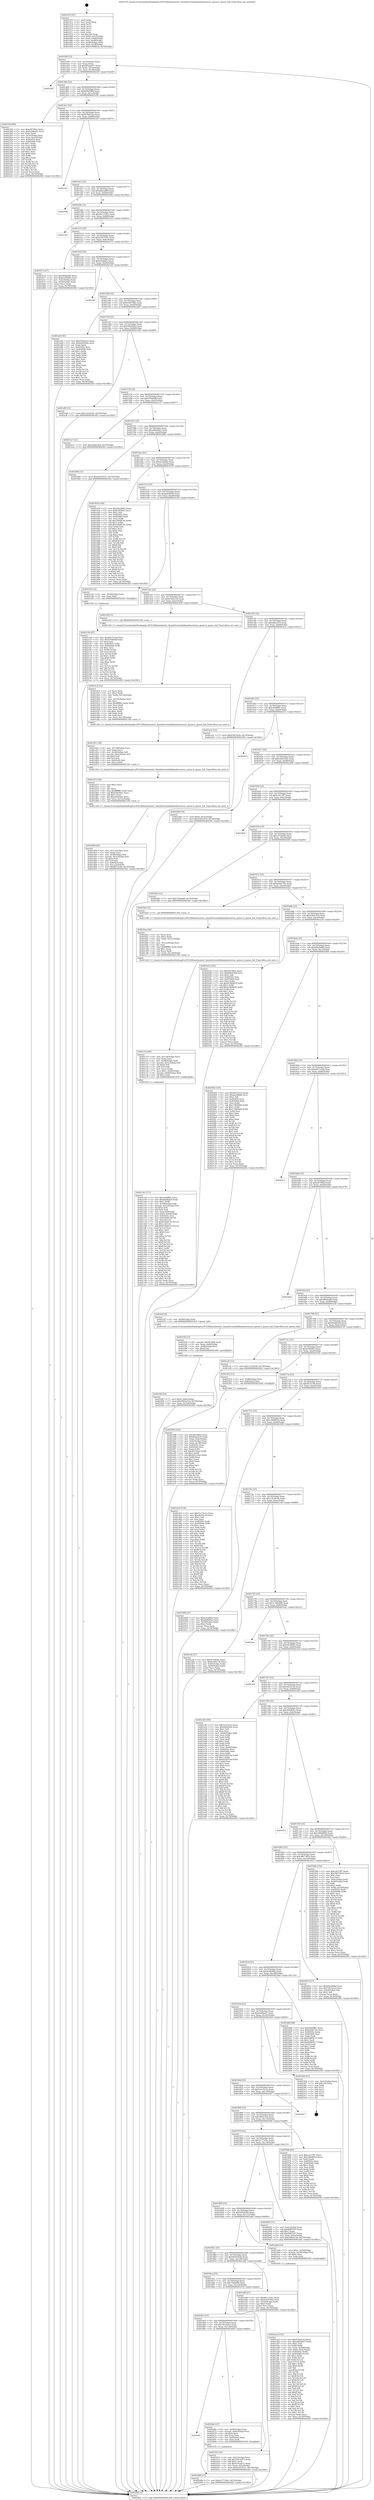 digraph "0x401470" {
  label = "0x401470 (/mnt/c/Users/mathe/Desktop/tcc/POCII/binaries/extr_linuxdriversinfinibandswrxerxe_queue.h_queue_full_Final-ollvm.out::main(0))"
  labelloc = "t"
  node[shape=record]

  Entry [label="",width=0.3,height=0.3,shape=circle,fillcolor=black,style=filled]
  "0x40149f" [label="{
     0x40149f [23]\l
     | [instrs]\l
     &nbsp;&nbsp;0x40149f \<+3\>: mov -0x70(%rbp),%eax\l
     &nbsp;&nbsp;0x4014a2 \<+2\>: mov %eax,%ecx\l
     &nbsp;&nbsp;0x4014a4 \<+6\>: sub $0x803ae077,%ecx\l
     &nbsp;&nbsp;0x4014aa \<+3\>: mov %eax,-0x74(%rbp)\l
     &nbsp;&nbsp;0x4014ad \<+3\>: mov %ecx,-0x78(%rbp)\l
     &nbsp;&nbsp;0x4014b0 \<+6\>: je 000000000040224f \<main+0xddf\>\l
  }"]
  "0x40224f" [label="{
     0x40224f\l
  }", style=dashed]
  "0x4014b6" [label="{
     0x4014b6 [22]\l
     | [instrs]\l
     &nbsp;&nbsp;0x4014b6 \<+5\>: jmp 00000000004014bb \<main+0x4b\>\l
     &nbsp;&nbsp;0x4014bb \<+3\>: mov -0x74(%rbp),%eax\l
     &nbsp;&nbsp;0x4014be \<+5\>: sub $0x809d7f68,%eax\l
     &nbsp;&nbsp;0x4014c3 \<+3\>: mov %eax,-0x7c(%rbp)\l
     &nbsp;&nbsp;0x4014c6 \<+6\>: je 000000000040235b \<main+0xeeb\>\l
  }"]
  Exit [label="",width=0.3,height=0.3,shape=circle,fillcolor=black,style=filled,peripheries=2]
  "0x40235b" [label="{
     0x40235b [89]\l
     | [instrs]\l
     &nbsp;&nbsp;0x40235b \<+5\>: mov $0xef479f2e,%eax\l
     &nbsp;&nbsp;0x402360 \<+5\>: mov $0x4cfdbed1,%ecx\l
     &nbsp;&nbsp;0x402365 \<+2\>: xor %edx,%edx\l
     &nbsp;&nbsp;0x402367 \<+3\>: mov -0x3c(%rbp),%esi\l
     &nbsp;&nbsp;0x40236a \<+3\>: mov %esi,-0x2c(%rbp)\l
     &nbsp;&nbsp;0x40236d \<+7\>: mov 0x40505c,%esi\l
     &nbsp;&nbsp;0x402374 \<+7\>: mov 0x405060,%edi\l
     &nbsp;&nbsp;0x40237b \<+3\>: sub $0x1,%edx\l
     &nbsp;&nbsp;0x40237e \<+3\>: mov %esi,%r8d\l
     &nbsp;&nbsp;0x402381 \<+3\>: add %edx,%r8d\l
     &nbsp;&nbsp;0x402384 \<+4\>: imul %r8d,%esi\l
     &nbsp;&nbsp;0x402388 \<+3\>: and $0x1,%esi\l
     &nbsp;&nbsp;0x40238b \<+3\>: cmp $0x0,%esi\l
     &nbsp;&nbsp;0x40238e \<+4\>: sete %r9b\l
     &nbsp;&nbsp;0x402392 \<+3\>: cmp $0xa,%edi\l
     &nbsp;&nbsp;0x402395 \<+4\>: setl %r10b\l
     &nbsp;&nbsp;0x402399 \<+3\>: mov %r9b,%r11b\l
     &nbsp;&nbsp;0x40239c \<+3\>: and %r10b,%r11b\l
     &nbsp;&nbsp;0x40239f \<+3\>: xor %r10b,%r9b\l
     &nbsp;&nbsp;0x4023a2 \<+3\>: or %r9b,%r11b\l
     &nbsp;&nbsp;0x4023a5 \<+4\>: test $0x1,%r11b\l
     &nbsp;&nbsp;0x4023a9 \<+3\>: cmovne %ecx,%eax\l
     &nbsp;&nbsp;0x4023ac \<+3\>: mov %eax,-0x70(%rbp)\l
     &nbsp;&nbsp;0x4023af \<+5\>: jmp 00000000004024f2 \<main+0x1082\>\l
  }"]
  "0x4014cc" [label="{
     0x4014cc [22]\l
     | [instrs]\l
     &nbsp;&nbsp;0x4014cc \<+5\>: jmp 00000000004014d1 \<main+0x61\>\l
     &nbsp;&nbsp;0x4014d1 \<+3\>: mov -0x74(%rbp),%eax\l
     &nbsp;&nbsp;0x4014d4 \<+5\>: sub $0x87b63cee,%eax\l
     &nbsp;&nbsp;0x4014d9 \<+3\>: mov %eax,-0x80(%rbp)\l
     &nbsp;&nbsp;0x4014dc \<+6\>: je 00000000004023e5 \<main+0xf75\>\l
  }"]
  "0x402150" [label="{
     0x402150 [87]\l
     | [instrs]\l
     &nbsp;&nbsp;0x402150 \<+5\>: mov $0xdd37a1ed,%ecx\l
     &nbsp;&nbsp;0x402155 \<+5\>: mov $0x970df3df,%edx\l
     &nbsp;&nbsp;0x40215a \<+2\>: xor %esi,%esi\l
     &nbsp;&nbsp;0x40215c \<+8\>: mov 0x40505c,%r8d\l
     &nbsp;&nbsp;0x402164 \<+8\>: mov 0x405060,%r9d\l
     &nbsp;&nbsp;0x40216c \<+3\>: sub $0x1,%esi\l
     &nbsp;&nbsp;0x40216f \<+3\>: mov %r8d,%r10d\l
     &nbsp;&nbsp;0x402172 \<+3\>: add %esi,%r10d\l
     &nbsp;&nbsp;0x402175 \<+4\>: imul %r10d,%r8d\l
     &nbsp;&nbsp;0x402179 \<+4\>: and $0x1,%r8d\l
     &nbsp;&nbsp;0x40217d \<+4\>: cmp $0x0,%r8d\l
     &nbsp;&nbsp;0x402181 \<+4\>: sete %r11b\l
     &nbsp;&nbsp;0x402185 \<+4\>: cmp $0xa,%r9d\l
     &nbsp;&nbsp;0x402189 \<+3\>: setl %bl\l
     &nbsp;&nbsp;0x40218c \<+3\>: mov %r11b,%r14b\l
     &nbsp;&nbsp;0x40218f \<+3\>: and %bl,%r14b\l
     &nbsp;&nbsp;0x402192 \<+3\>: xor %bl,%r11b\l
     &nbsp;&nbsp;0x402195 \<+3\>: or %r11b,%r14b\l
     &nbsp;&nbsp;0x402198 \<+4\>: test $0x1,%r14b\l
     &nbsp;&nbsp;0x40219c \<+3\>: cmovne %edx,%ecx\l
     &nbsp;&nbsp;0x40219f \<+3\>: mov %ecx,-0x70(%rbp)\l
     &nbsp;&nbsp;0x4021a2 \<+5\>: jmp 00000000004024f2 \<main+0x1082\>\l
  }"]
  "0x4023e5" [label="{
     0x4023e5\l
  }", style=dashed]
  "0x4014e2" [label="{
     0x4014e2 [25]\l
     | [instrs]\l
     &nbsp;&nbsp;0x4014e2 \<+5\>: jmp 00000000004014e7 \<main+0x77\>\l
     &nbsp;&nbsp;0x4014e7 \<+3\>: mov -0x74(%rbp),%eax\l
     &nbsp;&nbsp;0x4014ea \<+5\>: sub $0x886ced69,%eax\l
     &nbsp;&nbsp;0x4014ef \<+6\>: mov %eax,-0x84(%rbp)\l
     &nbsp;&nbsp;0x4014f5 \<+6\>: je 00000000004024da \<main+0x106a\>\l
  }"]
  "0x402089" [label="{
     0x402089 [12]\l
     | [instrs]\l
     &nbsp;&nbsp;0x402089 \<+7\>: movl $0x5c77104c,-0x70(%rbp)\l
     &nbsp;&nbsp;0x402090 \<+5\>: jmp 00000000004024f2 \<main+0x1082\>\l
  }"]
  "0x4024da" [label="{
     0x4024da\l
  }", style=dashed]
  "0x4014fb" [label="{
     0x4014fb [25]\l
     | [instrs]\l
     &nbsp;&nbsp;0x4014fb \<+5\>: jmp 0000000000401500 \<main+0x90\>\l
     &nbsp;&nbsp;0x401500 \<+3\>: mov -0x74(%rbp),%eax\l
     &nbsp;&nbsp;0x401503 \<+5\>: sub $0x90115501,%eax\l
     &nbsp;&nbsp;0x401508 \<+6\>: mov %eax,-0x88(%rbp)\l
     &nbsp;&nbsp;0x40150e \<+6\>: je 00000000004021b3 \<main+0xd43\>\l
  }"]
  "0x4018fc" [label="{
     0x4018fc\l
  }", style=dashed]
  "0x4021b3" [label="{
     0x4021b3\l
  }", style=dashed]
  "0x401514" [label="{
     0x401514 [25]\l
     | [instrs]\l
     &nbsp;&nbsp;0x401514 \<+5\>: jmp 0000000000401519 \<main+0xa9\>\l
     &nbsp;&nbsp;0x401519 \<+3\>: mov -0x74(%rbp),%eax\l
     &nbsp;&nbsp;0x40151c \<+5\>: sub $0x92457b51,%eax\l
     &nbsp;&nbsp;0x401521 \<+6\>: mov %eax,-0x8c(%rbp)\l
     &nbsp;&nbsp;0x401527 \<+6\>: je 0000000000401b72 \<main+0x702\>\l
  }"]
  "0x40206e" [label="{
     0x40206e [27]\l
     | [instrs]\l
     &nbsp;&nbsp;0x40206e \<+4\>: mov -0x58(%rbp),%rax\l
     &nbsp;&nbsp;0x402072 \<+4\>: movslq -0x6c(%rbp),%rcx\l
     &nbsp;&nbsp;0x402076 \<+4\>: shl $0x4,%rcx\l
     &nbsp;&nbsp;0x40207a \<+3\>: add %rcx,%rax\l
     &nbsp;&nbsp;0x40207d \<+4\>: mov 0x8(%rax),%rax\l
     &nbsp;&nbsp;0x402081 \<+3\>: mov %rax,%rdi\l
     &nbsp;&nbsp;0x402084 \<+5\>: call 0000000000401030 \<free@plt\>\l
     | [calls]\l
     &nbsp;&nbsp;0x401030 \{1\} (unknown)\l
  }"]
  "0x401b72" [label="{
     0x401b72 [27]\l
     | [instrs]\l
     &nbsp;&nbsp;0x401b72 \<+5\>: mov $0xf46dea0b,%eax\l
     &nbsp;&nbsp;0x401b77 \<+5\>: mov $0x4ce8288c,%ecx\l
     &nbsp;&nbsp;0x401b7c \<+3\>: mov -0x5c(%rbp),%edx\l
     &nbsp;&nbsp;0x401b7f \<+3\>: cmp -0x50(%rbp),%edx\l
     &nbsp;&nbsp;0x401b82 \<+3\>: cmovl %ecx,%eax\l
     &nbsp;&nbsp;0x401b85 \<+3\>: mov %eax,-0x70(%rbp)\l
     &nbsp;&nbsp;0x401b88 \<+5\>: jmp 00000000004024f2 \<main+0x1082\>\l
  }"]
  "0x40152d" [label="{
     0x40152d [25]\l
     | [instrs]\l
     &nbsp;&nbsp;0x40152d \<+5\>: jmp 0000000000401532 \<main+0xc2\>\l
     &nbsp;&nbsp;0x401532 \<+3\>: mov -0x74(%rbp),%eax\l
     &nbsp;&nbsp;0x401535 \<+5\>: sub $0x92a4fdcc,%eax\l
     &nbsp;&nbsp;0x40153a \<+6\>: mov %eax,-0x90(%rbp)\l
     &nbsp;&nbsp;0x401540 \<+6\>: je 00000000004021bf \<main+0xd4f\>\l
  }"]
  "0x401f4f" [label="{
     0x401f4f [25]\l
     | [instrs]\l
     &nbsp;&nbsp;0x401f4f \<+7\>: movl $0x0,-0x6c(%rbp)\l
     &nbsp;&nbsp;0x401f56 \<+7\>: movl $0x589cb7eb,-0x70(%rbp)\l
     &nbsp;&nbsp;0x401f5d \<+6\>: mov %eax,-0x140(%rbp)\l
     &nbsp;&nbsp;0x401f63 \<+5\>: jmp 00000000004024f2 \<main+0x1082\>\l
  }"]
  "0x4021bf" [label="{
     0x4021bf\l
  }", style=dashed]
  "0x401546" [label="{
     0x401546 [25]\l
     | [instrs]\l
     &nbsp;&nbsp;0x401546 \<+5\>: jmp 000000000040154b \<main+0xdb\>\l
     &nbsp;&nbsp;0x40154b \<+3\>: mov -0x74(%rbp),%eax\l
     &nbsp;&nbsp;0x40154e \<+5\>: sub $0x934479b2,%eax\l
     &nbsp;&nbsp;0x401553 \<+6\>: mov %eax,-0x94(%rbp)\l
     &nbsp;&nbsp;0x401559 \<+6\>: je 0000000000401a63 \<main+0x5f3\>\l
  }"]
  "0x401f38" [label="{
     0x401f38 [23]\l
     | [instrs]\l
     &nbsp;&nbsp;0x401f38 \<+10\>: movabs $0x4030b6,%rdi\l
     &nbsp;&nbsp;0x401f42 \<+3\>: mov %eax,-0x68(%rbp)\l
     &nbsp;&nbsp;0x401f45 \<+3\>: mov -0x68(%rbp),%esi\l
     &nbsp;&nbsp;0x401f48 \<+2\>: mov $0x0,%al\l
     &nbsp;&nbsp;0x401f4a \<+5\>: call 0000000000401040 \<printf@plt\>\l
     | [calls]\l
     &nbsp;&nbsp;0x401040 \{1\} (unknown)\l
  }"]
  "0x401a63" [label="{
     0x401a63 [83]\l
     | [instrs]\l
     &nbsp;&nbsp;0x401a63 \<+5\>: mov $0x87b63cee,%eax\l
     &nbsp;&nbsp;0x401a68 \<+5\>: mov $0x64f2859a,%ecx\l
     &nbsp;&nbsp;0x401a6d \<+2\>: xor %edx,%edx\l
     &nbsp;&nbsp;0x401a6f \<+7\>: mov 0x40505c,%esi\l
     &nbsp;&nbsp;0x401a76 \<+7\>: mov 0x405060,%edi\l
     &nbsp;&nbsp;0x401a7d \<+3\>: sub $0x1,%edx\l
     &nbsp;&nbsp;0x401a80 \<+3\>: mov %esi,%r8d\l
     &nbsp;&nbsp;0x401a83 \<+3\>: add %edx,%r8d\l
     &nbsp;&nbsp;0x401a86 \<+4\>: imul %r8d,%esi\l
     &nbsp;&nbsp;0x401a8a \<+3\>: and $0x1,%esi\l
     &nbsp;&nbsp;0x401a8d \<+3\>: cmp $0x0,%esi\l
     &nbsp;&nbsp;0x401a90 \<+4\>: sete %r9b\l
     &nbsp;&nbsp;0x401a94 \<+3\>: cmp $0xa,%edi\l
     &nbsp;&nbsp;0x401a97 \<+4\>: setl %r10b\l
     &nbsp;&nbsp;0x401a9b \<+3\>: mov %r9b,%r11b\l
     &nbsp;&nbsp;0x401a9e \<+3\>: and %r10b,%r11b\l
     &nbsp;&nbsp;0x401aa1 \<+3\>: xor %r10b,%r9b\l
     &nbsp;&nbsp;0x401aa4 \<+3\>: or %r9b,%r11b\l
     &nbsp;&nbsp;0x401aa7 \<+4\>: test $0x1,%r11b\l
     &nbsp;&nbsp;0x401aab \<+3\>: cmovne %ecx,%eax\l
     &nbsp;&nbsp;0x401aae \<+3\>: mov %eax,-0x70(%rbp)\l
     &nbsp;&nbsp;0x401ab1 \<+5\>: jmp 00000000004024f2 \<main+0x1082\>\l
  }"]
  "0x40155f" [label="{
     0x40155f [25]\l
     | [instrs]\l
     &nbsp;&nbsp;0x40155f \<+5\>: jmp 0000000000401564 \<main+0xf4\>\l
     &nbsp;&nbsp;0x401564 \<+3\>: mov -0x74(%rbp),%eax\l
     &nbsp;&nbsp;0x401567 \<+5\>: sub $0x948af50a,%eax\l
     &nbsp;&nbsp;0x40156c \<+6\>: mov %eax,-0x98(%rbp)\l
     &nbsp;&nbsp;0x401572 \<+6\>: je 0000000000401ef8 \<main+0xa88\>\l
  }"]
  "0x4018e3" [label="{
     0x4018e3 [25]\l
     | [instrs]\l
     &nbsp;&nbsp;0x4018e3 \<+5\>: jmp 00000000004018e8 \<main+0x478\>\l
     &nbsp;&nbsp;0x4018e8 \<+3\>: mov -0x74(%rbp),%eax\l
     &nbsp;&nbsp;0x4018eb \<+5\>: sub $0x791c6ce3,%eax\l
     &nbsp;&nbsp;0x4018f0 \<+6\>: mov %eax,-0x128(%rbp)\l
     &nbsp;&nbsp;0x4018f6 \<+6\>: je 000000000040206e \<main+0xbfe\>\l
  }"]
  "0x401ef8" [label="{
     0x401ef8 [12]\l
     | [instrs]\l
     &nbsp;&nbsp;0x401ef8 \<+7\>: movl $0x1323dc40,-0x70(%rbp)\l
     &nbsp;&nbsp;0x401eff \<+5\>: jmp 00000000004024f2 \<main+0x1082\>\l
  }"]
  "0x401578" [label="{
     0x401578 [25]\l
     | [instrs]\l
     &nbsp;&nbsp;0x401578 \<+5\>: jmp 000000000040157d \<main+0x10d\>\l
     &nbsp;&nbsp;0x40157d \<+3\>: mov -0x74(%rbp),%eax\l
     &nbsp;&nbsp;0x401580 \<+5\>: sub $0x970df3df,%eax\l
     &nbsp;&nbsp;0x401585 \<+6\>: mov %eax,-0x9c(%rbp)\l
     &nbsp;&nbsp;0x40158b \<+6\>: je 00000000004021a7 \<main+0xd37\>\l
  }"]
  "0x401f10" [label="{
     0x401f10 [31]\l
     | [instrs]\l
     &nbsp;&nbsp;0x401f10 \<+3\>: mov -0x5c(%rbp),%eax\l
     &nbsp;&nbsp;0x401f13 \<+5\>: add $0x410cad73,%eax\l
     &nbsp;&nbsp;0x401f18 \<+3\>: add $0x1,%eax\l
     &nbsp;&nbsp;0x401f1b \<+5\>: sub $0x410cad73,%eax\l
     &nbsp;&nbsp;0x401f20 \<+3\>: mov %eax,-0x5c(%rbp)\l
     &nbsp;&nbsp;0x401f23 \<+7\>: movl $0x92457b51,-0x70(%rbp)\l
     &nbsp;&nbsp;0x401f2a \<+5\>: jmp 00000000004024f2 \<main+0x1082\>\l
  }"]
  "0x4021a7" [label="{
     0x4021a7 [12]\l
     | [instrs]\l
     &nbsp;&nbsp;0x4021a7 \<+7\>: movl $0xcb0632b4,-0x70(%rbp)\l
     &nbsp;&nbsp;0x4021ae \<+5\>: jmp 00000000004024f2 \<main+0x1082\>\l
  }"]
  "0x401591" [label="{
     0x401591 [25]\l
     | [instrs]\l
     &nbsp;&nbsp;0x401591 \<+5\>: jmp 0000000000401596 \<main+0x126\>\l
     &nbsp;&nbsp;0x401596 \<+3\>: mov -0x74(%rbp),%eax\l
     &nbsp;&nbsp;0x401599 \<+5\>: sub $0xa4834de3,%eax\l
     &nbsp;&nbsp;0x40159e \<+6\>: mov %eax,-0xa0(%rbp)\l
     &nbsp;&nbsp;0x4015a4 \<+6\>: je 0000000000401b66 \<main+0x6f6\>\l
  }"]
  "0x401d9d" [label="{
     0x401d9d [44]\l
     | [instrs]\l
     &nbsp;&nbsp;0x401d9d \<+6\>: mov -0x13c(%rbp),%ecx\l
     &nbsp;&nbsp;0x401da3 \<+3\>: imul %eax,%ecx\l
     &nbsp;&nbsp;0x401da6 \<+4\>: mov -0x58(%rbp),%r8\l
     &nbsp;&nbsp;0x401daa \<+4\>: movslq -0x5c(%rbp),%r9\l
     &nbsp;&nbsp;0x401dae \<+4\>: shl $0x4,%r9\l
     &nbsp;&nbsp;0x401db2 \<+3\>: add %r9,%r8\l
     &nbsp;&nbsp;0x401db5 \<+4\>: mov 0x8(%r8),%r8\l
     &nbsp;&nbsp;0x401db9 \<+4\>: mov %ecx,0x4(%r8)\l
     &nbsp;&nbsp;0x401dbd \<+7\>: movl $0xff233c0b,-0x70(%rbp)\l
     &nbsp;&nbsp;0x401dc4 \<+5\>: jmp 00000000004024f2 \<main+0x1082\>\l
  }"]
  "0x401b66" [label="{
     0x401b66 [12]\l
     | [instrs]\l
     &nbsp;&nbsp;0x401b66 \<+7\>: movl $0x92457b51,-0x70(%rbp)\l
     &nbsp;&nbsp;0x401b6d \<+5\>: jmp 00000000004024f2 \<main+0x1082\>\l
  }"]
  "0x4015aa" [label="{
     0x4015aa [25]\l
     | [instrs]\l
     &nbsp;&nbsp;0x4015aa \<+5\>: jmp 00000000004015af \<main+0x13f\>\l
     &nbsp;&nbsp;0x4015af \<+3\>: mov -0x74(%rbp),%eax\l
     &nbsp;&nbsp;0x4015b2 \<+5\>: sub $0xacb382fa,%eax\l
     &nbsp;&nbsp;0x4015b7 \<+6\>: mov %eax,-0xa4(%rbp)\l
     &nbsp;&nbsp;0x4015bd \<+6\>: je 0000000000401939 \<main+0x4c9\>\l
  }"]
  "0x401d75" [label="{
     0x401d75 [40]\l
     | [instrs]\l
     &nbsp;&nbsp;0x401d75 \<+5\>: mov $0x2,%ecx\l
     &nbsp;&nbsp;0x401d7a \<+1\>: cltd\l
     &nbsp;&nbsp;0x401d7b \<+2\>: idiv %ecx\l
     &nbsp;&nbsp;0x401d7d \<+6\>: imul $0xfffffffe,%edx,%ecx\l
     &nbsp;&nbsp;0x401d83 \<+6\>: sub $0xd2fa5bac,%ecx\l
     &nbsp;&nbsp;0x401d89 \<+3\>: add $0x1,%ecx\l
     &nbsp;&nbsp;0x401d8c \<+6\>: add $0xd2fa5bac,%ecx\l
     &nbsp;&nbsp;0x401d92 \<+6\>: mov %ecx,-0x13c(%rbp)\l
     &nbsp;&nbsp;0x401d98 \<+5\>: call 0000000000401160 \<next_i\>\l
     | [calls]\l
     &nbsp;&nbsp;0x401160 \{1\} (/mnt/c/Users/mathe/Desktop/tcc/POCII/binaries/extr_linuxdriversinfinibandswrxerxe_queue.h_queue_full_Final-ollvm.out::next_i)\l
  }"]
  "0x401939" [label="{
     0x401939 [144]\l
     | [instrs]\l
     &nbsp;&nbsp;0x401939 \<+5\>: mov $0x26e3f002,%eax\l
     &nbsp;&nbsp;0x40193e \<+5\>: mov $0xfc0f5883,%ecx\l
     &nbsp;&nbsp;0x401943 \<+2\>: mov $0x1,%dl\l
     &nbsp;&nbsp;0x401945 \<+7\>: mov 0x40505c,%esi\l
     &nbsp;&nbsp;0x40194c \<+7\>: mov 0x405060,%edi\l
     &nbsp;&nbsp;0x401953 \<+3\>: mov %esi,%r8d\l
     &nbsp;&nbsp;0x401956 \<+7\>: sub $0x180d679c,%r8d\l
     &nbsp;&nbsp;0x40195d \<+4\>: sub $0x1,%r8d\l
     &nbsp;&nbsp;0x401961 \<+7\>: add $0x180d679c,%r8d\l
     &nbsp;&nbsp;0x401968 \<+4\>: imul %r8d,%esi\l
     &nbsp;&nbsp;0x40196c \<+3\>: and $0x1,%esi\l
     &nbsp;&nbsp;0x40196f \<+3\>: cmp $0x0,%esi\l
     &nbsp;&nbsp;0x401972 \<+4\>: sete %r9b\l
     &nbsp;&nbsp;0x401976 \<+3\>: cmp $0xa,%edi\l
     &nbsp;&nbsp;0x401979 \<+4\>: setl %r10b\l
     &nbsp;&nbsp;0x40197d \<+3\>: mov %r9b,%r11b\l
     &nbsp;&nbsp;0x401980 \<+4\>: xor $0xff,%r11b\l
     &nbsp;&nbsp;0x401984 \<+3\>: mov %r10b,%bl\l
     &nbsp;&nbsp;0x401987 \<+3\>: xor $0xff,%bl\l
     &nbsp;&nbsp;0x40198a \<+3\>: xor $0x0,%dl\l
     &nbsp;&nbsp;0x40198d \<+3\>: mov %r11b,%r14b\l
     &nbsp;&nbsp;0x401990 \<+4\>: and $0x0,%r14b\l
     &nbsp;&nbsp;0x401994 \<+3\>: and %dl,%r9b\l
     &nbsp;&nbsp;0x401997 \<+3\>: mov %bl,%r15b\l
     &nbsp;&nbsp;0x40199a \<+4\>: and $0x0,%r15b\l
     &nbsp;&nbsp;0x40199e \<+3\>: and %dl,%r10b\l
     &nbsp;&nbsp;0x4019a1 \<+3\>: or %r9b,%r14b\l
     &nbsp;&nbsp;0x4019a4 \<+3\>: or %r10b,%r15b\l
     &nbsp;&nbsp;0x4019a7 \<+3\>: xor %r15b,%r14b\l
     &nbsp;&nbsp;0x4019aa \<+3\>: or %bl,%r11b\l
     &nbsp;&nbsp;0x4019ad \<+4\>: xor $0xff,%r11b\l
     &nbsp;&nbsp;0x4019b1 \<+3\>: or $0x0,%dl\l
     &nbsp;&nbsp;0x4019b4 \<+3\>: and %dl,%r11b\l
     &nbsp;&nbsp;0x4019b7 \<+3\>: or %r11b,%r14b\l
     &nbsp;&nbsp;0x4019ba \<+4\>: test $0x1,%r14b\l
     &nbsp;&nbsp;0x4019be \<+3\>: cmovne %ecx,%eax\l
     &nbsp;&nbsp;0x4019c1 \<+3\>: mov %eax,-0x70(%rbp)\l
     &nbsp;&nbsp;0x4019c4 \<+5\>: jmp 00000000004024f2 \<main+0x1082\>\l
  }"]
  "0x4015c3" [label="{
     0x4015c3 [25]\l
     | [instrs]\l
     &nbsp;&nbsp;0x4015c3 \<+5\>: jmp 00000000004015c8 \<main+0x158\>\l
     &nbsp;&nbsp;0x4015c8 \<+3\>: mov -0x74(%rbp),%eax\l
     &nbsp;&nbsp;0x4015cb \<+5\>: sub $0xaee0f0dd,%eax\l
     &nbsp;&nbsp;0x4015d0 \<+6\>: mov %eax,-0xa8(%rbp)\l
     &nbsp;&nbsp;0x4015d6 \<+6\>: je 0000000000402144 \<main+0xcd4\>\l
  }"]
  "0x401d51" [label="{
     0x401d51 [36]\l
     | [instrs]\l
     &nbsp;&nbsp;0x401d51 \<+6\>: mov -0x138(%rbp),%ecx\l
     &nbsp;&nbsp;0x401d57 \<+3\>: imul %eax,%ecx\l
     &nbsp;&nbsp;0x401d5a \<+4\>: mov -0x58(%rbp),%r8\l
     &nbsp;&nbsp;0x401d5e \<+4\>: movslq -0x5c(%rbp),%r9\l
     &nbsp;&nbsp;0x401d62 \<+4\>: shl $0x4,%r9\l
     &nbsp;&nbsp;0x401d66 \<+3\>: add %r9,%r8\l
     &nbsp;&nbsp;0x401d69 \<+4\>: mov 0x8(%r8),%r8\l
     &nbsp;&nbsp;0x401d6d \<+3\>: mov %ecx,(%r8)\l
     &nbsp;&nbsp;0x401d70 \<+5\>: call 0000000000401160 \<next_i\>\l
     | [calls]\l
     &nbsp;&nbsp;0x401160 \{1\} (/mnt/c/Users/mathe/Desktop/tcc/POCII/binaries/extr_linuxdriversinfinibandswrxerxe_queue.h_queue_full_Final-ollvm.out::next_i)\l
  }"]
  "0x402144" [label="{
     0x402144 [12]\l
     | [instrs]\l
     &nbsp;&nbsp;0x402144 \<+4\>: mov -0x58(%rbp),%rax\l
     &nbsp;&nbsp;0x402148 \<+3\>: mov %rax,%rdi\l
     &nbsp;&nbsp;0x40214b \<+5\>: call 0000000000401030 \<free@plt\>\l
     | [calls]\l
     &nbsp;&nbsp;0x401030 \{1\} (unknown)\l
  }"]
  "0x4015dc" [label="{
     0x4015dc [25]\l
     | [instrs]\l
     &nbsp;&nbsp;0x4015dc \<+5\>: jmp 00000000004015e1 \<main+0x171\>\l
     &nbsp;&nbsp;0x4015e1 \<+3\>: mov -0x74(%rbp),%eax\l
     &nbsp;&nbsp;0x4015e4 \<+5\>: sub $0xb784e136,%eax\l
     &nbsp;&nbsp;0x4015e9 \<+6\>: mov %eax,-0xac(%rbp)\l
     &nbsp;&nbsp;0x4015ef \<+6\>: je 0000000000401d18 \<main+0x8a8\>\l
  }"]
  "0x401d1d" [label="{
     0x401d1d [52]\l
     | [instrs]\l
     &nbsp;&nbsp;0x401d1d \<+2\>: xor %ecx,%ecx\l
     &nbsp;&nbsp;0x401d1f \<+5\>: mov $0x2,%edx\l
     &nbsp;&nbsp;0x401d24 \<+6\>: mov %edx,-0x134(%rbp)\l
     &nbsp;&nbsp;0x401d2a \<+1\>: cltd\l
     &nbsp;&nbsp;0x401d2b \<+6\>: mov -0x134(%rbp),%esi\l
     &nbsp;&nbsp;0x401d31 \<+2\>: idiv %esi\l
     &nbsp;&nbsp;0x401d33 \<+6\>: imul $0xfffffffe,%edx,%edx\l
     &nbsp;&nbsp;0x401d39 \<+2\>: mov %ecx,%edi\l
     &nbsp;&nbsp;0x401d3b \<+2\>: sub %edx,%edi\l
     &nbsp;&nbsp;0x401d3d \<+2\>: mov %ecx,%edx\l
     &nbsp;&nbsp;0x401d3f \<+3\>: sub $0x1,%edx\l
     &nbsp;&nbsp;0x401d42 \<+2\>: add %edx,%edi\l
     &nbsp;&nbsp;0x401d44 \<+2\>: sub %edi,%ecx\l
     &nbsp;&nbsp;0x401d46 \<+6\>: mov %ecx,-0x138(%rbp)\l
     &nbsp;&nbsp;0x401d4c \<+5\>: call 0000000000401160 \<next_i\>\l
     | [calls]\l
     &nbsp;&nbsp;0x401160 \{1\} (/mnt/c/Users/mathe/Desktop/tcc/POCII/binaries/extr_linuxdriversinfinibandswrxerxe_queue.h_queue_full_Final-ollvm.out::next_i)\l
  }"]
  "0x401d18" [label="{
     0x401d18 [5]\l
     | [instrs]\l
     &nbsp;&nbsp;0x401d18 \<+5\>: call 0000000000401160 \<next_i\>\l
     | [calls]\l
     &nbsp;&nbsp;0x401160 \{1\} (/mnt/c/Users/mathe/Desktop/tcc/POCII/binaries/extr_linuxdriversinfinibandswrxerxe_queue.h_queue_full_Final-ollvm.out::next_i)\l
  }"]
  "0x4015f5" [label="{
     0x4015f5 [25]\l
     | [instrs]\l
     &nbsp;&nbsp;0x4015f5 \<+5\>: jmp 00000000004015fa \<main+0x18a\>\l
     &nbsp;&nbsp;0x4015fa \<+3\>: mov -0x74(%rbp),%eax\l
     &nbsp;&nbsp;0x4015fd \<+5\>: sub $0xbfdac019,%eax\l
     &nbsp;&nbsp;0x401602 \<+6\>: mov %eax,-0xb0(%rbp)\l
     &nbsp;&nbsp;0x401608 \<+6\>: je 0000000000401a3c \<main+0x5cc\>\l
  }"]
  "0x401c44" [label="{
     0x401c44 [173]\l
     | [instrs]\l
     &nbsp;&nbsp;0x401c44 \<+5\>: mov $0xc4d4ff81,%ecx\l
     &nbsp;&nbsp;0x401c49 \<+5\>: mov $0xf4adbd29,%edx\l
     &nbsp;&nbsp;0x401c4e \<+3\>: mov $0x1,%r9b\l
     &nbsp;&nbsp;0x401c51 \<+4\>: mov -0x58(%rbp),%rdi\l
     &nbsp;&nbsp;0x401c55 \<+4\>: movslq -0x5c(%rbp),%r8\l
     &nbsp;&nbsp;0x401c59 \<+4\>: shl $0x4,%r8\l
     &nbsp;&nbsp;0x401c5d \<+3\>: add %r8,%rdi\l
     &nbsp;&nbsp;0x401c60 \<+4\>: mov %rax,0x8(%rdi)\l
     &nbsp;&nbsp;0x401c64 \<+7\>: movl $0x0,-0x64(%rbp)\l
     &nbsp;&nbsp;0x401c6b \<+7\>: mov 0x40505c,%esi\l
     &nbsp;&nbsp;0x401c72 \<+8\>: mov 0x405060,%r10d\l
     &nbsp;&nbsp;0x401c7a \<+3\>: mov %esi,%r11d\l
     &nbsp;&nbsp;0x401c7d \<+7\>: sub $0x67bb813c,%r11d\l
     &nbsp;&nbsp;0x401c84 \<+4\>: sub $0x1,%r11d\l
     &nbsp;&nbsp;0x401c88 \<+7\>: add $0x67bb813c,%r11d\l
     &nbsp;&nbsp;0x401c8f \<+4\>: imul %r11d,%esi\l
     &nbsp;&nbsp;0x401c93 \<+3\>: and $0x1,%esi\l
     &nbsp;&nbsp;0x401c96 \<+3\>: cmp $0x0,%esi\l
     &nbsp;&nbsp;0x401c99 \<+3\>: sete %bl\l
     &nbsp;&nbsp;0x401c9c \<+4\>: cmp $0xa,%r10d\l
     &nbsp;&nbsp;0x401ca0 \<+4\>: setl %r14b\l
     &nbsp;&nbsp;0x401ca4 \<+3\>: mov %bl,%r15b\l
     &nbsp;&nbsp;0x401ca7 \<+4\>: xor $0xff,%r15b\l
     &nbsp;&nbsp;0x401cab \<+3\>: mov %r14b,%r12b\l
     &nbsp;&nbsp;0x401cae \<+4\>: xor $0xff,%r12b\l
     &nbsp;&nbsp;0x401cb2 \<+4\>: xor $0x1,%r9b\l
     &nbsp;&nbsp;0x401cb6 \<+3\>: mov %r15b,%r13b\l
     &nbsp;&nbsp;0x401cb9 \<+4\>: and $0xff,%r13b\l
     &nbsp;&nbsp;0x401cbd \<+3\>: and %r9b,%bl\l
     &nbsp;&nbsp;0x401cc0 \<+3\>: mov %r12b,%al\l
     &nbsp;&nbsp;0x401cc3 \<+2\>: and $0xff,%al\l
     &nbsp;&nbsp;0x401cc5 \<+3\>: and %r9b,%r14b\l
     &nbsp;&nbsp;0x401cc8 \<+3\>: or %bl,%r13b\l
     &nbsp;&nbsp;0x401ccb \<+3\>: or %r14b,%al\l
     &nbsp;&nbsp;0x401cce \<+3\>: xor %al,%r13b\l
     &nbsp;&nbsp;0x401cd1 \<+3\>: or %r12b,%r15b\l
     &nbsp;&nbsp;0x401cd4 \<+4\>: xor $0xff,%r15b\l
     &nbsp;&nbsp;0x401cd8 \<+4\>: or $0x1,%r9b\l
     &nbsp;&nbsp;0x401cdc \<+3\>: and %r9b,%r15b\l
     &nbsp;&nbsp;0x401cdf \<+3\>: or %r15b,%r13b\l
     &nbsp;&nbsp;0x401ce2 \<+4\>: test $0x1,%r13b\l
     &nbsp;&nbsp;0x401ce6 \<+3\>: cmovne %edx,%ecx\l
     &nbsp;&nbsp;0x401ce9 \<+3\>: mov %ecx,-0x70(%rbp)\l
     &nbsp;&nbsp;0x401cec \<+5\>: jmp 00000000004024f2 \<main+0x1082\>\l
  }"]
  "0x401a3c" [label="{
     0x401a3c [12]\l
     | [instrs]\l
     &nbsp;&nbsp;0x401a3c \<+7\>: movl $0x6504392b,-0x70(%rbp)\l
     &nbsp;&nbsp;0x401a43 \<+5\>: jmp 00000000004024f2 \<main+0x1082\>\l
  }"]
  "0x40160e" [label="{
     0x40160e [25]\l
     | [instrs]\l
     &nbsp;&nbsp;0x40160e \<+5\>: jmp 0000000000401613 \<main+0x1a3\>\l
     &nbsp;&nbsp;0x401613 \<+3\>: mov -0x74(%rbp),%eax\l
     &nbsp;&nbsp;0x401616 \<+5\>: sub $0xc4d4ff81,%eax\l
     &nbsp;&nbsp;0x40161b \<+6\>: mov %eax,-0xb4(%rbp)\l
     &nbsp;&nbsp;0x401621 \<+6\>: je 0000000000402413 \<main+0xfa3\>\l
  }"]
  "0x401c16" [label="{
     0x401c16 [46]\l
     | [instrs]\l
     &nbsp;&nbsp;0x401c16 \<+6\>: mov -0x130(%rbp),%ecx\l
     &nbsp;&nbsp;0x401c1c \<+3\>: imul %eax,%ecx\l
     &nbsp;&nbsp;0x401c1f \<+4\>: mov -0x58(%rbp),%rdi\l
     &nbsp;&nbsp;0x401c23 \<+4\>: movslq -0x5c(%rbp),%r8\l
     &nbsp;&nbsp;0x401c27 \<+4\>: shl $0x4,%r8\l
     &nbsp;&nbsp;0x401c2b \<+3\>: add %r8,%rdi\l
     &nbsp;&nbsp;0x401c2e \<+2\>: mov %ecx,(%rdi)\l
     &nbsp;&nbsp;0x401c30 \<+7\>: movl $0x1,-0x60(%rbp)\l
     &nbsp;&nbsp;0x401c37 \<+4\>: movslq -0x60(%rbp),%rdi\l
     &nbsp;&nbsp;0x401c3b \<+4\>: shl $0x3,%rdi\l
     &nbsp;&nbsp;0x401c3f \<+5\>: call 0000000000401050 \<malloc@plt\>\l
     | [calls]\l
     &nbsp;&nbsp;0x401050 \{1\} (unknown)\l
  }"]
  "0x402413" [label="{
     0x402413\l
  }", style=dashed]
  "0x401627" [label="{
     0x401627 [25]\l
     | [instrs]\l
     &nbsp;&nbsp;0x401627 \<+5\>: jmp 000000000040162c \<main+0x1bc\>\l
     &nbsp;&nbsp;0x40162c \<+3\>: mov -0x74(%rbp),%eax\l
     &nbsp;&nbsp;0x40162f \<+5\>: sub $0xcb0632b4,%eax\l
     &nbsp;&nbsp;0x401634 \<+6\>: mov %eax,-0xb8(%rbp)\l
     &nbsp;&nbsp;0x40163a \<+6\>: je 00000000004022b8 \<main+0xe48\>\l
  }"]
  "0x401bea" [label="{
     0x401bea [44]\l
     | [instrs]\l
     &nbsp;&nbsp;0x401bea \<+2\>: xor %ecx,%ecx\l
     &nbsp;&nbsp;0x401bec \<+5\>: mov $0x2,%edx\l
     &nbsp;&nbsp;0x401bf1 \<+6\>: mov %edx,-0x12c(%rbp)\l
     &nbsp;&nbsp;0x401bf7 \<+1\>: cltd\l
     &nbsp;&nbsp;0x401bf8 \<+6\>: mov -0x12c(%rbp),%esi\l
     &nbsp;&nbsp;0x401bfe \<+2\>: idiv %esi\l
     &nbsp;&nbsp;0x401c00 \<+6\>: imul $0xfffffffe,%edx,%edx\l
     &nbsp;&nbsp;0x401c06 \<+3\>: sub $0x1,%ecx\l
     &nbsp;&nbsp;0x401c09 \<+2\>: sub %ecx,%edx\l
     &nbsp;&nbsp;0x401c0b \<+6\>: mov %edx,-0x130(%rbp)\l
     &nbsp;&nbsp;0x401c11 \<+5\>: call 0000000000401160 \<next_i\>\l
     | [calls]\l
     &nbsp;&nbsp;0x401160 \{1\} (/mnt/c/Users/mathe/Desktop/tcc/POCII/binaries/extr_linuxdriversinfinibandswrxerxe_queue.h_queue_full_Final-ollvm.out::next_i)\l
  }"]
  "0x4022b8" [label="{
     0x4022b8 [19]\l
     | [instrs]\l
     &nbsp;&nbsp;0x4022b8 \<+7\>: movl $0x0,-0x3c(%rbp)\l
     &nbsp;&nbsp;0x4022bf \<+7\>: movl $0xd3b5c970,-0x70(%rbp)\l
     &nbsp;&nbsp;0x4022c6 \<+5\>: jmp 00000000004024f2 \<main+0x1082\>\l
  }"]
  "0x401640" [label="{
     0x401640 [25]\l
     | [instrs]\l
     &nbsp;&nbsp;0x401640 \<+5\>: jmp 0000000000401645 \<main+0x1d5\>\l
     &nbsp;&nbsp;0x401645 \<+3\>: mov -0x74(%rbp),%eax\l
     &nbsp;&nbsp;0x401648 \<+5\>: sub $0xccb11ff7,%eax\l
     &nbsp;&nbsp;0x40164d \<+6\>: mov %eax,-0xbc(%rbp)\l
     &nbsp;&nbsp;0x401653 \<+6\>: je 00000000004024b6 \<main+0x1046\>\l
  }"]
  "0x401acd" [label="{
     0x401acd [153]\l
     | [instrs]\l
     &nbsp;&nbsp;0x401acd \<+5\>: mov $0x87b63cee,%ecx\l
     &nbsp;&nbsp;0x401ad2 \<+5\>: mov $0xa4834de3,%edx\l
     &nbsp;&nbsp;0x401ad7 \<+3\>: mov $0x1,%sil\l
     &nbsp;&nbsp;0x401ada \<+3\>: xor %r8d,%r8d\l
     &nbsp;&nbsp;0x401add \<+4\>: mov %rax,-0x58(%rbp)\l
     &nbsp;&nbsp;0x401ae1 \<+7\>: movl $0x0,-0x5c(%rbp)\l
     &nbsp;&nbsp;0x401ae8 \<+8\>: mov 0x40505c,%r9d\l
     &nbsp;&nbsp;0x401af0 \<+8\>: mov 0x405060,%r10d\l
     &nbsp;&nbsp;0x401af8 \<+4\>: sub $0x1,%r8d\l
     &nbsp;&nbsp;0x401afc \<+3\>: mov %r9d,%r11d\l
     &nbsp;&nbsp;0x401aff \<+3\>: add %r8d,%r11d\l
     &nbsp;&nbsp;0x401b02 \<+4\>: imul %r11d,%r9d\l
     &nbsp;&nbsp;0x401b06 \<+4\>: and $0x1,%r9d\l
     &nbsp;&nbsp;0x401b0a \<+4\>: cmp $0x0,%r9d\l
     &nbsp;&nbsp;0x401b0e \<+3\>: sete %bl\l
     &nbsp;&nbsp;0x401b11 \<+4\>: cmp $0xa,%r10d\l
     &nbsp;&nbsp;0x401b15 \<+4\>: setl %r14b\l
     &nbsp;&nbsp;0x401b19 \<+3\>: mov %bl,%r15b\l
     &nbsp;&nbsp;0x401b1c \<+4\>: xor $0xff,%r15b\l
     &nbsp;&nbsp;0x401b20 \<+3\>: mov %r14b,%r12b\l
     &nbsp;&nbsp;0x401b23 \<+4\>: xor $0xff,%r12b\l
     &nbsp;&nbsp;0x401b27 \<+4\>: xor $0x1,%sil\l
     &nbsp;&nbsp;0x401b2b \<+3\>: mov %r15b,%r13b\l
     &nbsp;&nbsp;0x401b2e \<+4\>: and $0xff,%r13b\l
     &nbsp;&nbsp;0x401b32 \<+3\>: and %sil,%bl\l
     &nbsp;&nbsp;0x401b35 \<+3\>: mov %r12b,%al\l
     &nbsp;&nbsp;0x401b38 \<+2\>: and $0xff,%al\l
     &nbsp;&nbsp;0x401b3a \<+3\>: and %sil,%r14b\l
     &nbsp;&nbsp;0x401b3d \<+3\>: or %bl,%r13b\l
     &nbsp;&nbsp;0x401b40 \<+3\>: or %r14b,%al\l
     &nbsp;&nbsp;0x401b43 \<+3\>: xor %al,%r13b\l
     &nbsp;&nbsp;0x401b46 \<+3\>: or %r12b,%r15b\l
     &nbsp;&nbsp;0x401b49 \<+4\>: xor $0xff,%r15b\l
     &nbsp;&nbsp;0x401b4d \<+4\>: or $0x1,%sil\l
     &nbsp;&nbsp;0x401b51 \<+3\>: and %sil,%r15b\l
     &nbsp;&nbsp;0x401b54 \<+3\>: or %r15b,%r13b\l
     &nbsp;&nbsp;0x401b57 \<+4\>: test $0x1,%r13b\l
     &nbsp;&nbsp;0x401b5b \<+3\>: cmovne %edx,%ecx\l
     &nbsp;&nbsp;0x401b5e \<+3\>: mov %ecx,-0x70(%rbp)\l
     &nbsp;&nbsp;0x401b61 \<+5\>: jmp 00000000004024f2 \<main+0x1082\>\l
  }"]
  "0x4024b6" [label="{
     0x4024b6\l
  }", style=dashed]
  "0x401659" [label="{
     0x401659 [25]\l
     | [instrs]\l
     &nbsp;&nbsp;0x401659 \<+5\>: jmp 000000000040165e \<main+0x1ee\>\l
     &nbsp;&nbsp;0x40165e \<+3\>: mov -0x74(%rbp),%eax\l
     &nbsp;&nbsp;0x401661 \<+5\>: sub $0xcf7e4bde,%eax\l
     &nbsp;&nbsp;0x401666 \<+6\>: mov %eax,-0xc0(%rbp)\l
     &nbsp;&nbsp;0x40166c \<+6\>: je 0000000000401f04 \<main+0xa94\>\l
  }"]
  "0x4018ca" [label="{
     0x4018ca [25]\l
     | [instrs]\l
     &nbsp;&nbsp;0x4018ca \<+5\>: jmp 00000000004018cf \<main+0x45f\>\l
     &nbsp;&nbsp;0x4018cf \<+3\>: mov -0x74(%rbp),%eax\l
     &nbsp;&nbsp;0x4018d2 \<+5\>: sub $0x75bfa0fd,%eax\l
     &nbsp;&nbsp;0x4018d7 \<+6\>: mov %eax,-0x124(%rbp)\l
     &nbsp;&nbsp;0x4018dd \<+6\>: je 0000000000401f10 \<main+0xaa0\>\l
  }"]
  "0x401f04" [label="{
     0x401f04 [12]\l
     | [instrs]\l
     &nbsp;&nbsp;0x401f04 \<+7\>: movl $0x75bfa0fd,-0x70(%rbp)\l
     &nbsp;&nbsp;0x401f0b \<+5\>: jmp 00000000004024f2 \<main+0x1082\>\l
  }"]
  "0x401672" [label="{
     0x401672 [25]\l
     | [instrs]\l
     &nbsp;&nbsp;0x401672 \<+5\>: jmp 0000000000401677 \<main+0x207\>\l
     &nbsp;&nbsp;0x401677 \<+3\>: mov -0x74(%rbp),%eax\l
     &nbsp;&nbsp;0x40167a \<+5\>: sub $0xd20dc76c,%eax\l
     &nbsp;&nbsp;0x40167f \<+6\>: mov %eax,-0xc4(%rbp)\l
     &nbsp;&nbsp;0x401685 \<+6\>: je 0000000000401be5 \<main+0x775\>\l
  }"]
  "0x401a48" [label="{
     0x401a48 [27]\l
     | [instrs]\l
     &nbsp;&nbsp;0x401a48 \<+5\>: mov $0x90115501,%eax\l
     &nbsp;&nbsp;0x401a4d \<+5\>: mov $0x934479b2,%ecx\l
     &nbsp;&nbsp;0x401a52 \<+3\>: mov -0x34(%rbp),%edx\l
     &nbsp;&nbsp;0x401a55 \<+3\>: cmp $0x0,%edx\l
     &nbsp;&nbsp;0x401a58 \<+3\>: cmove %ecx,%eax\l
     &nbsp;&nbsp;0x401a5b \<+3\>: mov %eax,-0x70(%rbp)\l
     &nbsp;&nbsp;0x401a5e \<+5\>: jmp 00000000004024f2 \<main+0x1082\>\l
  }"]
  "0x401be5" [label="{
     0x401be5 [5]\l
     | [instrs]\l
     &nbsp;&nbsp;0x401be5 \<+5\>: call 0000000000401160 \<next_i\>\l
     | [calls]\l
     &nbsp;&nbsp;0x401160 \{1\} (/mnt/c/Users/mathe/Desktop/tcc/POCII/binaries/extr_linuxdriversinfinibandswrxerxe_queue.h_queue_full_Final-ollvm.out::next_i)\l
  }"]
  "0x40168b" [label="{
     0x40168b [25]\l
     | [instrs]\l
     &nbsp;&nbsp;0x40168b \<+5\>: jmp 0000000000401690 \<main+0x220\>\l
     &nbsp;&nbsp;0x401690 \<+3\>: mov -0x74(%rbp),%eax\l
     &nbsp;&nbsp;0x401693 \<+5\>: sub $0xd3b5c970,%eax\l
     &nbsp;&nbsp;0x401698 \<+6\>: mov %eax,-0xc8(%rbp)\l
     &nbsp;&nbsp;0x40169e \<+6\>: je 00000000004022cb \<main+0xe5b\>\l
  }"]
  "0x4018b1" [label="{
     0x4018b1 [25]\l
     | [instrs]\l
     &nbsp;&nbsp;0x4018b1 \<+5\>: jmp 00000000004018b6 \<main+0x446\>\l
     &nbsp;&nbsp;0x4018b6 \<+3\>: mov -0x74(%rbp),%eax\l
     &nbsp;&nbsp;0x4018b9 \<+5\>: sub $0x6504392b,%eax\l
     &nbsp;&nbsp;0x4018be \<+6\>: mov %eax,-0x120(%rbp)\l
     &nbsp;&nbsp;0x4018c4 \<+6\>: je 0000000000401a48 \<main+0x5d8\>\l
  }"]
  "0x4022cb" [label="{
     0x4022cb [144]\l
     | [instrs]\l
     &nbsp;&nbsp;0x4022cb \<+5\>: mov $0xef479f2e,%eax\l
     &nbsp;&nbsp;0x4022d0 \<+5\>: mov $0x809d7f68,%ecx\l
     &nbsp;&nbsp;0x4022d5 \<+2\>: mov $0x1,%dl\l
     &nbsp;&nbsp;0x4022d7 \<+7\>: mov 0x40505c,%esi\l
     &nbsp;&nbsp;0x4022de \<+7\>: mov 0x405060,%edi\l
     &nbsp;&nbsp;0x4022e5 \<+3\>: mov %esi,%r8d\l
     &nbsp;&nbsp;0x4022e8 \<+7\>: sub $0xb18d0b54,%r8d\l
     &nbsp;&nbsp;0x4022ef \<+4\>: sub $0x1,%r8d\l
     &nbsp;&nbsp;0x4022f3 \<+7\>: add $0xb18d0b54,%r8d\l
     &nbsp;&nbsp;0x4022fa \<+4\>: imul %r8d,%esi\l
     &nbsp;&nbsp;0x4022fe \<+3\>: and $0x1,%esi\l
     &nbsp;&nbsp;0x402301 \<+3\>: cmp $0x0,%esi\l
     &nbsp;&nbsp;0x402304 \<+4\>: sete %r9b\l
     &nbsp;&nbsp;0x402308 \<+3\>: cmp $0xa,%edi\l
     &nbsp;&nbsp;0x40230b \<+4\>: setl %r10b\l
     &nbsp;&nbsp;0x40230f \<+3\>: mov %r9b,%r11b\l
     &nbsp;&nbsp;0x402312 \<+4\>: xor $0xff,%r11b\l
     &nbsp;&nbsp;0x402316 \<+3\>: mov %r10b,%bl\l
     &nbsp;&nbsp;0x402319 \<+3\>: xor $0xff,%bl\l
     &nbsp;&nbsp;0x40231c \<+3\>: xor $0x1,%dl\l
     &nbsp;&nbsp;0x40231f \<+3\>: mov %r11b,%r14b\l
     &nbsp;&nbsp;0x402322 \<+4\>: and $0xff,%r14b\l
     &nbsp;&nbsp;0x402326 \<+3\>: and %dl,%r9b\l
     &nbsp;&nbsp;0x402329 \<+3\>: mov %bl,%r15b\l
     &nbsp;&nbsp;0x40232c \<+4\>: and $0xff,%r15b\l
     &nbsp;&nbsp;0x402330 \<+3\>: and %dl,%r10b\l
     &nbsp;&nbsp;0x402333 \<+3\>: or %r9b,%r14b\l
     &nbsp;&nbsp;0x402336 \<+3\>: or %r10b,%r15b\l
     &nbsp;&nbsp;0x402339 \<+3\>: xor %r15b,%r14b\l
     &nbsp;&nbsp;0x40233c \<+3\>: or %bl,%r11b\l
     &nbsp;&nbsp;0x40233f \<+4\>: xor $0xff,%r11b\l
     &nbsp;&nbsp;0x402343 \<+3\>: or $0x1,%dl\l
     &nbsp;&nbsp;0x402346 \<+3\>: and %dl,%r11b\l
     &nbsp;&nbsp;0x402349 \<+3\>: or %r11b,%r14b\l
     &nbsp;&nbsp;0x40234c \<+4\>: test $0x1,%r14b\l
     &nbsp;&nbsp;0x402350 \<+3\>: cmovne %ecx,%eax\l
     &nbsp;&nbsp;0x402353 \<+3\>: mov %eax,-0x70(%rbp)\l
     &nbsp;&nbsp;0x402356 \<+5\>: jmp 00000000004024f2 \<main+0x1082\>\l
  }"]
  "0x4016a4" [label="{
     0x4016a4 [25]\l
     | [instrs]\l
     &nbsp;&nbsp;0x4016a4 \<+5\>: jmp 00000000004016a9 \<main+0x239\>\l
     &nbsp;&nbsp;0x4016a9 \<+3\>: mov -0x74(%rbp),%eax\l
     &nbsp;&nbsp;0x4016ac \<+5\>: sub $0xd5bcb68d,%eax\l
     &nbsp;&nbsp;0x4016b1 \<+6\>: mov %eax,-0xcc(%rbp)\l
     &nbsp;&nbsp;0x4016b7 \<+6\>: je 00000000004020b4 \<main+0xc44\>\l
  }"]
  "0x401ab6" [label="{
     0x401ab6 [23]\l
     | [instrs]\l
     &nbsp;&nbsp;0x401ab6 \<+7\>: movl $0x1,-0x50(%rbp)\l
     &nbsp;&nbsp;0x401abd \<+4\>: movslq -0x50(%rbp),%rax\l
     &nbsp;&nbsp;0x401ac1 \<+4\>: shl $0x4,%rax\l
     &nbsp;&nbsp;0x401ac5 \<+3\>: mov %rax,%rdi\l
     &nbsp;&nbsp;0x401ac8 \<+5\>: call 0000000000401050 \<malloc@plt\>\l
     | [calls]\l
     &nbsp;&nbsp;0x401050 \{1\} (unknown)\l
  }"]
  "0x4020b4" [label="{
     0x4020b4 [144]\l
     | [instrs]\l
     &nbsp;&nbsp;0x4020b4 \<+5\>: mov $0xdd37a1ed,%eax\l
     &nbsp;&nbsp;0x4020b9 \<+5\>: mov $0xaee0f0dd,%ecx\l
     &nbsp;&nbsp;0x4020be \<+2\>: mov $0x1,%dl\l
     &nbsp;&nbsp;0x4020c0 \<+7\>: mov 0x40505c,%esi\l
     &nbsp;&nbsp;0x4020c7 \<+7\>: mov 0x405060,%edi\l
     &nbsp;&nbsp;0x4020ce \<+3\>: mov %esi,%r8d\l
     &nbsp;&nbsp;0x4020d1 \<+7\>: sub $0x17895666,%r8d\l
     &nbsp;&nbsp;0x4020d8 \<+4\>: sub $0x1,%r8d\l
     &nbsp;&nbsp;0x4020dc \<+7\>: add $0x17895666,%r8d\l
     &nbsp;&nbsp;0x4020e3 \<+4\>: imul %r8d,%esi\l
     &nbsp;&nbsp;0x4020e7 \<+3\>: and $0x1,%esi\l
     &nbsp;&nbsp;0x4020ea \<+3\>: cmp $0x0,%esi\l
     &nbsp;&nbsp;0x4020ed \<+4\>: sete %r9b\l
     &nbsp;&nbsp;0x4020f1 \<+3\>: cmp $0xa,%edi\l
     &nbsp;&nbsp;0x4020f4 \<+4\>: setl %r10b\l
     &nbsp;&nbsp;0x4020f8 \<+3\>: mov %r9b,%r11b\l
     &nbsp;&nbsp;0x4020fb \<+4\>: xor $0xff,%r11b\l
     &nbsp;&nbsp;0x4020ff \<+3\>: mov %r10b,%bl\l
     &nbsp;&nbsp;0x402102 \<+3\>: xor $0xff,%bl\l
     &nbsp;&nbsp;0x402105 \<+3\>: xor $0x1,%dl\l
     &nbsp;&nbsp;0x402108 \<+3\>: mov %r11b,%r14b\l
     &nbsp;&nbsp;0x40210b \<+4\>: and $0xff,%r14b\l
     &nbsp;&nbsp;0x40210f \<+3\>: and %dl,%r9b\l
     &nbsp;&nbsp;0x402112 \<+3\>: mov %bl,%r15b\l
     &nbsp;&nbsp;0x402115 \<+4\>: and $0xff,%r15b\l
     &nbsp;&nbsp;0x402119 \<+3\>: and %dl,%r10b\l
     &nbsp;&nbsp;0x40211c \<+3\>: or %r9b,%r14b\l
     &nbsp;&nbsp;0x40211f \<+3\>: or %r10b,%r15b\l
     &nbsp;&nbsp;0x402122 \<+3\>: xor %r15b,%r14b\l
     &nbsp;&nbsp;0x402125 \<+3\>: or %bl,%r11b\l
     &nbsp;&nbsp;0x402128 \<+4\>: xor $0xff,%r11b\l
     &nbsp;&nbsp;0x40212c \<+3\>: or $0x1,%dl\l
     &nbsp;&nbsp;0x40212f \<+3\>: and %dl,%r11b\l
     &nbsp;&nbsp;0x402132 \<+3\>: or %r11b,%r14b\l
     &nbsp;&nbsp;0x402135 \<+4\>: test $0x1,%r14b\l
     &nbsp;&nbsp;0x402139 \<+3\>: cmovne %ecx,%eax\l
     &nbsp;&nbsp;0x40213c \<+3\>: mov %eax,-0x70(%rbp)\l
     &nbsp;&nbsp;0x40213f \<+5\>: jmp 00000000004024f2 \<main+0x1082\>\l
  }"]
  "0x4016bd" [label="{
     0x4016bd [25]\l
     | [instrs]\l
     &nbsp;&nbsp;0x4016bd \<+5\>: jmp 00000000004016c2 \<main+0x252\>\l
     &nbsp;&nbsp;0x4016c2 \<+3\>: mov -0x74(%rbp),%eax\l
     &nbsp;&nbsp;0x4016c5 \<+5\>: sub $0xdd37a1ed,%eax\l
     &nbsp;&nbsp;0x4016ca \<+6\>: mov %eax,-0xd0(%rbp)\l
     &nbsp;&nbsp;0x4016d0 \<+6\>: je 00000000004024c2 \<main+0x1052\>\l
  }"]
  "0x401898" [label="{
     0x401898 [25]\l
     | [instrs]\l
     &nbsp;&nbsp;0x401898 \<+5\>: jmp 000000000040189d \<main+0x42d\>\l
     &nbsp;&nbsp;0x40189d \<+3\>: mov -0x74(%rbp),%eax\l
     &nbsp;&nbsp;0x4018a0 \<+5\>: sub $0x64f2859a,%eax\l
     &nbsp;&nbsp;0x4018a5 \<+6\>: mov %eax,-0x11c(%rbp)\l
     &nbsp;&nbsp;0x4018ab \<+6\>: je 0000000000401ab6 \<main+0x646\>\l
  }"]
  "0x4024c2" [label="{
     0x4024c2\l
  }", style=dashed]
  "0x4016d6" [label="{
     0x4016d6 [25]\l
     | [instrs]\l
     &nbsp;&nbsp;0x4016d6 \<+5\>: jmp 00000000004016db \<main+0x26b\>\l
     &nbsp;&nbsp;0x4016db \<+3\>: mov -0x74(%rbp),%eax\l
     &nbsp;&nbsp;0x4016de \<+5\>: sub $0xef479f2e,%eax\l
     &nbsp;&nbsp;0x4016e3 \<+6\>: mov %eax,-0xd4(%rbp)\l
     &nbsp;&nbsp;0x4016e9 \<+6\>: je 00000000004024eb \<main+0x107b\>\l
  }"]
  "0x402095" [label="{
     0x402095 [31]\l
     | [instrs]\l
     &nbsp;&nbsp;0x402095 \<+3\>: mov -0x6c(%rbp),%eax\l
     &nbsp;&nbsp;0x402098 \<+5\>: sub $0x8bff3547,%eax\l
     &nbsp;&nbsp;0x40209d \<+3\>: add $0x1,%eax\l
     &nbsp;&nbsp;0x4020a0 \<+5\>: add $0x8bff3547,%eax\l
     &nbsp;&nbsp;0x4020a5 \<+3\>: mov %eax,-0x6c(%rbp)\l
     &nbsp;&nbsp;0x4020a8 \<+7\>: movl $0x589cb7eb,-0x70(%rbp)\l
     &nbsp;&nbsp;0x4020af \<+5\>: jmp 00000000004024f2 \<main+0x1082\>\l
  }"]
  "0x4024eb" [label="{
     0x4024eb\l
  }", style=dashed]
  "0x4016ef" [label="{
     0x4016ef [25]\l
     | [instrs]\l
     &nbsp;&nbsp;0x4016ef \<+5\>: jmp 00000000004016f4 \<main+0x284\>\l
     &nbsp;&nbsp;0x4016f4 \<+3\>: mov -0x74(%rbp),%eax\l
     &nbsp;&nbsp;0x4016f7 \<+5\>: sub $0xf46dea0b,%eax\l
     &nbsp;&nbsp;0x4016fc \<+6\>: mov %eax,-0xd8(%rbp)\l
     &nbsp;&nbsp;0x401702 \<+6\>: je 0000000000401f2f \<main+0xabf\>\l
  }"]
  "0x40187f" [label="{
     0x40187f [25]\l
     | [instrs]\l
     &nbsp;&nbsp;0x40187f \<+5\>: jmp 0000000000401884 \<main+0x414\>\l
     &nbsp;&nbsp;0x401884 \<+3\>: mov -0x74(%rbp),%eax\l
     &nbsp;&nbsp;0x401887 \<+5\>: sub $0x5c77104c,%eax\l
     &nbsp;&nbsp;0x40188c \<+6\>: mov %eax,-0x118(%rbp)\l
     &nbsp;&nbsp;0x401892 \<+6\>: je 0000000000402095 \<main+0xc25\>\l
  }"]
  "0x401f2f" [label="{
     0x401f2f [9]\l
     | [instrs]\l
     &nbsp;&nbsp;0x401f2f \<+4\>: mov -0x58(%rbp),%rdi\l
     &nbsp;&nbsp;0x401f33 \<+5\>: call 0000000000401410 \<queue_full\>\l
     | [calls]\l
     &nbsp;&nbsp;0x401410 \{1\} (/mnt/c/Users/mathe/Desktop/tcc/POCII/binaries/extr_linuxdriversinfinibandswrxerxe_queue.h_queue_full_Final-ollvm.out::queue_full)\l
  }"]
  "0x401708" [label="{
     0x401708 [25]\l
     | [instrs]\l
     &nbsp;&nbsp;0x401708 \<+5\>: jmp 000000000040170d \<main+0x29d\>\l
     &nbsp;&nbsp;0x40170d \<+3\>: mov -0x74(%rbp),%eax\l
     &nbsp;&nbsp;0x401710 \<+5\>: sub $0xf4adbd29,%eax\l
     &nbsp;&nbsp;0x401715 \<+6\>: mov %eax,-0xdc(%rbp)\l
     &nbsp;&nbsp;0x40171b \<+6\>: je 0000000000401cf1 \<main+0x881\>\l
  }"]
  "0x401f68" [label="{
     0x401f68 [83]\l
     | [instrs]\l
     &nbsp;&nbsp;0x401f68 \<+5\>: mov $0xccb11ff7,%eax\l
     &nbsp;&nbsp;0x401f6d \<+5\>: mov $0x2d0d6859,%ecx\l
     &nbsp;&nbsp;0x401f72 \<+2\>: xor %edx,%edx\l
     &nbsp;&nbsp;0x401f74 \<+7\>: mov 0x40505c,%esi\l
     &nbsp;&nbsp;0x401f7b \<+7\>: mov 0x405060,%edi\l
     &nbsp;&nbsp;0x401f82 \<+3\>: sub $0x1,%edx\l
     &nbsp;&nbsp;0x401f85 \<+3\>: mov %esi,%r8d\l
     &nbsp;&nbsp;0x401f88 \<+3\>: add %edx,%r8d\l
     &nbsp;&nbsp;0x401f8b \<+4\>: imul %r8d,%esi\l
     &nbsp;&nbsp;0x401f8f \<+3\>: and $0x1,%esi\l
     &nbsp;&nbsp;0x401f92 \<+3\>: cmp $0x0,%esi\l
     &nbsp;&nbsp;0x401f95 \<+4\>: sete %r9b\l
     &nbsp;&nbsp;0x401f99 \<+3\>: cmp $0xa,%edi\l
     &nbsp;&nbsp;0x401f9c \<+4\>: setl %r10b\l
     &nbsp;&nbsp;0x401fa0 \<+3\>: mov %r9b,%r11b\l
     &nbsp;&nbsp;0x401fa3 \<+3\>: and %r10b,%r11b\l
     &nbsp;&nbsp;0x401fa6 \<+3\>: xor %r10b,%r9b\l
     &nbsp;&nbsp;0x401fa9 \<+3\>: or %r9b,%r11b\l
     &nbsp;&nbsp;0x401fac \<+4\>: test $0x1,%r11b\l
     &nbsp;&nbsp;0x401fb0 \<+3\>: cmovne %ecx,%eax\l
     &nbsp;&nbsp;0x401fb3 \<+3\>: mov %eax,-0x70(%rbp)\l
     &nbsp;&nbsp;0x401fb6 \<+5\>: jmp 00000000004024f2 \<main+0x1082\>\l
  }"]
  "0x401cf1" [label="{
     0x401cf1 [12]\l
     | [instrs]\l
     &nbsp;&nbsp;0x401cf1 \<+7\>: movl $0x1323dc40,-0x70(%rbp)\l
     &nbsp;&nbsp;0x401cf8 \<+5\>: jmp 00000000004024f2 \<main+0x1082\>\l
  }"]
  "0x401721" [label="{
     0x401721 [25]\l
     | [instrs]\l
     &nbsp;&nbsp;0x401721 \<+5\>: jmp 0000000000401726 \<main+0x2b6\>\l
     &nbsp;&nbsp;0x401726 \<+3\>: mov -0x74(%rbp),%eax\l
     &nbsp;&nbsp;0x401729 \<+5\>: sub $0xfc0f5883,%eax\l
     &nbsp;&nbsp;0x40172e \<+6\>: mov %eax,-0xe0(%rbp)\l
     &nbsp;&nbsp;0x401734 \<+6\>: je 00000000004019c9 \<main+0x559\>\l
  }"]
  "0x401866" [label="{
     0x401866 [25]\l
     | [instrs]\l
     &nbsp;&nbsp;0x401866 \<+5\>: jmp 000000000040186b \<main+0x3fb\>\l
     &nbsp;&nbsp;0x40186b \<+3\>: mov -0x74(%rbp),%eax\l
     &nbsp;&nbsp;0x40186e \<+5\>: sub $0x589cb7eb,%eax\l
     &nbsp;&nbsp;0x401873 \<+6\>: mov %eax,-0x114(%rbp)\l
     &nbsp;&nbsp;0x401879 \<+6\>: je 0000000000401f68 \<main+0xaf8\>\l
  }"]
  "0x4019c9" [label="{
     0x4019c9 [13]\l
     | [instrs]\l
     &nbsp;&nbsp;0x4019c9 \<+4\>: mov -0x48(%rbp),%rax\l
     &nbsp;&nbsp;0x4019cd \<+4\>: mov 0x8(%rax),%rdi\l
     &nbsp;&nbsp;0x4019d1 \<+5\>: call 0000000000401060 \<atoi@plt\>\l
     | [calls]\l
     &nbsp;&nbsp;0x401060 \{1\} (unknown)\l
  }"]
  "0x40173a" [label="{
     0x40173a [25]\l
     | [instrs]\l
     &nbsp;&nbsp;0x40173a \<+5\>: jmp 000000000040173f \<main+0x2cf\>\l
     &nbsp;&nbsp;0x40173f \<+3\>: mov -0x74(%rbp),%eax\l
     &nbsp;&nbsp;0x401742 \<+5\>: sub $0xff233c0b,%eax\l
     &nbsp;&nbsp;0x401747 \<+6\>: mov %eax,-0xe4(%rbp)\l
     &nbsp;&nbsp;0x40174d \<+6\>: je 0000000000401dc9 \<main+0x959\>\l
  }"]
  "0x402497" [label="{
     0x402497\l
  }", style=dashed]
  "0x401dc9" [label="{
     0x401dc9 [134]\l
     | [instrs]\l
     &nbsp;&nbsp;0x401dc9 \<+5\>: mov $0x51a74c1a,%eax\l
     &nbsp;&nbsp;0x401dce \<+5\>: mov $0x2b2f3c39,%ecx\l
     &nbsp;&nbsp;0x401dd3 \<+2\>: mov $0x1,%dl\l
     &nbsp;&nbsp;0x401dd5 \<+2\>: xor %esi,%esi\l
     &nbsp;&nbsp;0x401dd7 \<+7\>: mov 0x40505c,%edi\l
     &nbsp;&nbsp;0x401dde \<+8\>: mov 0x405060,%r8d\l
     &nbsp;&nbsp;0x401de6 \<+3\>: sub $0x1,%esi\l
     &nbsp;&nbsp;0x401de9 \<+3\>: mov %edi,%r9d\l
     &nbsp;&nbsp;0x401dec \<+3\>: add %esi,%r9d\l
     &nbsp;&nbsp;0x401def \<+4\>: imul %r9d,%edi\l
     &nbsp;&nbsp;0x401df3 \<+3\>: and $0x1,%edi\l
     &nbsp;&nbsp;0x401df6 \<+3\>: cmp $0x0,%edi\l
     &nbsp;&nbsp;0x401df9 \<+4\>: sete %r10b\l
     &nbsp;&nbsp;0x401dfd \<+4\>: cmp $0xa,%r8d\l
     &nbsp;&nbsp;0x401e01 \<+4\>: setl %r11b\l
     &nbsp;&nbsp;0x401e05 \<+3\>: mov %r10b,%bl\l
     &nbsp;&nbsp;0x401e08 \<+3\>: xor $0xff,%bl\l
     &nbsp;&nbsp;0x401e0b \<+3\>: mov %r11b,%r14b\l
     &nbsp;&nbsp;0x401e0e \<+4\>: xor $0xff,%r14b\l
     &nbsp;&nbsp;0x401e12 \<+3\>: xor $0x1,%dl\l
     &nbsp;&nbsp;0x401e15 \<+3\>: mov %bl,%r15b\l
     &nbsp;&nbsp;0x401e18 \<+4\>: and $0xff,%r15b\l
     &nbsp;&nbsp;0x401e1c \<+3\>: and %dl,%r10b\l
     &nbsp;&nbsp;0x401e1f \<+3\>: mov %r14b,%r12b\l
     &nbsp;&nbsp;0x401e22 \<+4\>: and $0xff,%r12b\l
     &nbsp;&nbsp;0x401e26 \<+3\>: and %dl,%r11b\l
     &nbsp;&nbsp;0x401e29 \<+3\>: or %r10b,%r15b\l
     &nbsp;&nbsp;0x401e2c \<+3\>: or %r11b,%r12b\l
     &nbsp;&nbsp;0x401e2f \<+3\>: xor %r12b,%r15b\l
     &nbsp;&nbsp;0x401e32 \<+3\>: or %r14b,%bl\l
     &nbsp;&nbsp;0x401e35 \<+3\>: xor $0xff,%bl\l
     &nbsp;&nbsp;0x401e38 \<+3\>: or $0x1,%dl\l
     &nbsp;&nbsp;0x401e3b \<+2\>: and %dl,%bl\l
     &nbsp;&nbsp;0x401e3d \<+3\>: or %bl,%r15b\l
     &nbsp;&nbsp;0x401e40 \<+4\>: test $0x1,%r15b\l
     &nbsp;&nbsp;0x401e44 \<+3\>: cmovne %ecx,%eax\l
     &nbsp;&nbsp;0x401e47 \<+3\>: mov %eax,-0x70(%rbp)\l
     &nbsp;&nbsp;0x401e4a \<+5\>: jmp 00000000004024f2 \<main+0x1082\>\l
  }"]
  "0x401753" [label="{
     0x401753 [25]\l
     | [instrs]\l
     &nbsp;&nbsp;0x401753 \<+5\>: jmp 0000000000401758 \<main+0x2e8\>\l
     &nbsp;&nbsp;0x401758 \<+3\>: mov -0x74(%rbp),%eax\l
     &nbsp;&nbsp;0x40175b \<+5\>: sub $0x10498b18,%eax\l
     &nbsp;&nbsp;0x401760 \<+6\>: mov %eax,-0xe8(%rbp)\l
     &nbsp;&nbsp;0x401766 \<+6\>: je 0000000000401906 \<main+0x496\>\l
  }"]
  "0x40184d" [label="{
     0x40184d [25]\l
     | [instrs]\l
     &nbsp;&nbsp;0x40184d \<+5\>: jmp 0000000000401852 \<main+0x3e2\>\l
     &nbsp;&nbsp;0x401852 \<+3\>: mov -0x74(%rbp),%eax\l
     &nbsp;&nbsp;0x401855 \<+5\>: sub $0x51a74c1a,%eax\l
     &nbsp;&nbsp;0x40185a \<+6\>: mov %eax,-0x110(%rbp)\l
     &nbsp;&nbsp;0x401860 \<+6\>: je 0000000000402497 \<main+0x1027\>\l
  }"]
  "0x401906" [label="{
     0x401906 [27]\l
     | [instrs]\l
     &nbsp;&nbsp;0x401906 \<+5\>: mov $0xacb382fa,%eax\l
     &nbsp;&nbsp;0x40190b \<+5\>: mov $0x2b99fb5e,%ecx\l
     &nbsp;&nbsp;0x401910 \<+3\>: mov -0x38(%rbp),%edx\l
     &nbsp;&nbsp;0x401913 \<+3\>: cmp $0x2,%edx\l
     &nbsp;&nbsp;0x401916 \<+3\>: cmovne %ecx,%eax\l
     &nbsp;&nbsp;0x401919 \<+3\>: mov %eax,-0x70(%rbp)\l
     &nbsp;&nbsp;0x40191c \<+5\>: jmp 00000000004024f2 \<main+0x1082\>\l
  }"]
  "0x40176c" [label="{
     0x40176c [25]\l
     | [instrs]\l
     &nbsp;&nbsp;0x40176c \<+5\>: jmp 0000000000401771 \<main+0x301\>\l
     &nbsp;&nbsp;0x401771 \<+3\>: mov -0x74(%rbp),%eax\l
     &nbsp;&nbsp;0x401774 \<+5\>: sub $0x1323dc40,%eax\l
     &nbsp;&nbsp;0x401779 \<+6\>: mov %eax,-0xec(%rbp)\l
     &nbsp;&nbsp;0x40177f \<+6\>: je 0000000000401cfd \<main+0x88d\>\l
  }"]
  "0x4024f2" [label="{
     0x4024f2 [5]\l
     | [instrs]\l
     &nbsp;&nbsp;0x4024f2 \<+5\>: jmp 000000000040149f \<main+0x2f\>\l
  }"]
  "0x401470" [label="{
     0x401470 [47]\l
     | [instrs]\l
     &nbsp;&nbsp;0x401470 \<+1\>: push %rbp\l
     &nbsp;&nbsp;0x401471 \<+3\>: mov %rsp,%rbp\l
     &nbsp;&nbsp;0x401474 \<+2\>: push %r15\l
     &nbsp;&nbsp;0x401476 \<+2\>: push %r14\l
     &nbsp;&nbsp;0x401478 \<+2\>: push %r13\l
     &nbsp;&nbsp;0x40147a \<+2\>: push %r12\l
     &nbsp;&nbsp;0x40147c \<+1\>: push %rbx\l
     &nbsp;&nbsp;0x40147d \<+7\>: sub $0x128,%rsp\l
     &nbsp;&nbsp;0x401484 \<+7\>: movl $0x0,-0x3c(%rbp)\l
     &nbsp;&nbsp;0x40148b \<+3\>: mov %edi,-0x40(%rbp)\l
     &nbsp;&nbsp;0x40148e \<+4\>: mov %rsi,-0x48(%rbp)\l
     &nbsp;&nbsp;0x401492 \<+3\>: mov -0x40(%rbp),%edi\l
     &nbsp;&nbsp;0x401495 \<+3\>: mov %edi,-0x38(%rbp)\l
     &nbsp;&nbsp;0x401498 \<+7\>: movl $0x10498b18,-0x70(%rbp)\l
  }"]
  "0x4019d6" [label="{
     0x4019d6 [102]\l
     | [instrs]\l
     &nbsp;&nbsp;0x4019d6 \<+5\>: mov $0x26e3f002,%ecx\l
     &nbsp;&nbsp;0x4019db \<+5\>: mov $0xbfdac019,%edx\l
     &nbsp;&nbsp;0x4019e0 \<+3\>: mov %eax,-0x4c(%rbp)\l
     &nbsp;&nbsp;0x4019e3 \<+3\>: mov -0x4c(%rbp),%eax\l
     &nbsp;&nbsp;0x4019e6 \<+3\>: mov %eax,-0x34(%rbp)\l
     &nbsp;&nbsp;0x4019e9 \<+7\>: mov 0x40505c,%eax\l
     &nbsp;&nbsp;0x4019f0 \<+7\>: mov 0x405060,%esi\l
     &nbsp;&nbsp;0x4019f7 \<+3\>: mov %eax,%r8d\l
     &nbsp;&nbsp;0x4019fa \<+7\>: add $0x4f21c0a2,%r8d\l
     &nbsp;&nbsp;0x401a01 \<+4\>: sub $0x1,%r8d\l
     &nbsp;&nbsp;0x401a05 \<+7\>: sub $0x4f21c0a2,%r8d\l
     &nbsp;&nbsp;0x401a0c \<+4\>: imul %r8d,%eax\l
     &nbsp;&nbsp;0x401a10 \<+3\>: and $0x1,%eax\l
     &nbsp;&nbsp;0x401a13 \<+3\>: cmp $0x0,%eax\l
     &nbsp;&nbsp;0x401a16 \<+4\>: sete %r9b\l
     &nbsp;&nbsp;0x401a1a \<+3\>: cmp $0xa,%esi\l
     &nbsp;&nbsp;0x401a1d \<+4\>: setl %r10b\l
     &nbsp;&nbsp;0x401a21 \<+3\>: mov %r9b,%r11b\l
     &nbsp;&nbsp;0x401a24 \<+3\>: and %r10b,%r11b\l
     &nbsp;&nbsp;0x401a27 \<+3\>: xor %r10b,%r9b\l
     &nbsp;&nbsp;0x401a2a \<+3\>: or %r9b,%r11b\l
     &nbsp;&nbsp;0x401a2d \<+4\>: test $0x1,%r11b\l
     &nbsp;&nbsp;0x401a31 \<+3\>: cmovne %edx,%ecx\l
     &nbsp;&nbsp;0x401a34 \<+3\>: mov %ecx,-0x70(%rbp)\l
     &nbsp;&nbsp;0x401a37 \<+5\>: jmp 00000000004024f2 \<main+0x1082\>\l
  }"]
  "0x4023b4" [label="{
     0x4023b4 [21]\l
     | [instrs]\l
     &nbsp;&nbsp;0x4023b4 \<+3\>: mov -0x2c(%rbp),%eax\l
     &nbsp;&nbsp;0x4023b7 \<+7\>: add $0x128,%rsp\l
     &nbsp;&nbsp;0x4023be \<+1\>: pop %rbx\l
     &nbsp;&nbsp;0x4023bf \<+2\>: pop %r12\l
     &nbsp;&nbsp;0x4023c1 \<+2\>: pop %r13\l
     &nbsp;&nbsp;0x4023c3 \<+2\>: pop %r14\l
     &nbsp;&nbsp;0x4023c5 \<+2\>: pop %r15\l
     &nbsp;&nbsp;0x4023c7 \<+1\>: pop %rbp\l
     &nbsp;&nbsp;0x4023c8 \<+1\>: ret\l
  }"]
  "0x401cfd" [label="{
     0x401cfd [27]\l
     | [instrs]\l
     &nbsp;&nbsp;0x401cfd \<+5\>: mov $0xcf7e4bde,%eax\l
     &nbsp;&nbsp;0x401d02 \<+5\>: mov $0xb784e136,%ecx\l
     &nbsp;&nbsp;0x401d07 \<+3\>: mov -0x64(%rbp),%edx\l
     &nbsp;&nbsp;0x401d0a \<+3\>: cmp -0x60(%rbp),%edx\l
     &nbsp;&nbsp;0x401d0d \<+3\>: cmovl %ecx,%eax\l
     &nbsp;&nbsp;0x401d10 \<+3\>: mov %eax,-0x70(%rbp)\l
     &nbsp;&nbsp;0x401d13 \<+5\>: jmp 00000000004024f2 \<main+0x1082\>\l
  }"]
  "0x401785" [label="{
     0x401785 [25]\l
     | [instrs]\l
     &nbsp;&nbsp;0x401785 \<+5\>: jmp 000000000040178a \<main+0x31a\>\l
     &nbsp;&nbsp;0x40178a \<+3\>: mov -0x74(%rbp),%eax\l
     &nbsp;&nbsp;0x40178d \<+5\>: sub $0x1748a0d8,%eax\l
     &nbsp;&nbsp;0x401792 \<+6\>: mov %eax,-0xf0(%rbp)\l
     &nbsp;&nbsp;0x401798 \<+6\>: je 00000000004022ac \<main+0xe3c\>\l
  }"]
  "0x401834" [label="{
     0x401834 [25]\l
     | [instrs]\l
     &nbsp;&nbsp;0x401834 \<+5\>: jmp 0000000000401839 \<main+0x3c9\>\l
     &nbsp;&nbsp;0x401839 \<+3\>: mov -0x74(%rbp),%eax\l
     &nbsp;&nbsp;0x40183c \<+5\>: sub $0x4cfdbed1,%eax\l
     &nbsp;&nbsp;0x401841 \<+6\>: mov %eax,-0x10c(%rbp)\l
     &nbsp;&nbsp;0x401847 \<+6\>: je 00000000004023b4 \<main+0xf44\>\l
  }"]
  "0x4022ac" [label="{
     0x4022ac\l
  }", style=dashed]
  "0x40179e" [label="{
     0x40179e [25]\l
     | [instrs]\l
     &nbsp;&nbsp;0x40179e \<+5\>: jmp 00000000004017a3 \<main+0x333\>\l
     &nbsp;&nbsp;0x4017a3 \<+3\>: mov -0x74(%rbp),%eax\l
     &nbsp;&nbsp;0x4017a6 \<+5\>: sub $0x26e3f002,%eax\l
     &nbsp;&nbsp;0x4017ab \<+6\>: mov %eax,-0xf4(%rbp)\l
     &nbsp;&nbsp;0x4017b1 \<+6\>: je 00000000004023c9 \<main+0xf59\>\l
  }"]
  "0x401b8d" [label="{
     0x401b8d [88]\l
     | [instrs]\l
     &nbsp;&nbsp;0x401b8d \<+5\>: mov $0xc4d4ff81,%eax\l
     &nbsp;&nbsp;0x401b92 \<+5\>: mov $0xd20dc76c,%ecx\l
     &nbsp;&nbsp;0x401b97 \<+7\>: mov 0x40505c,%edx\l
     &nbsp;&nbsp;0x401b9e \<+7\>: mov 0x405060,%esi\l
     &nbsp;&nbsp;0x401ba5 \<+2\>: mov %edx,%edi\l
     &nbsp;&nbsp;0x401ba7 \<+6\>: sub $0x85869c73,%edi\l
     &nbsp;&nbsp;0x401bad \<+3\>: sub $0x1,%edi\l
     &nbsp;&nbsp;0x401bb0 \<+6\>: add $0x85869c73,%edi\l
     &nbsp;&nbsp;0x401bb6 \<+3\>: imul %edi,%edx\l
     &nbsp;&nbsp;0x401bb9 \<+3\>: and $0x1,%edx\l
     &nbsp;&nbsp;0x401bbc \<+3\>: cmp $0x0,%edx\l
     &nbsp;&nbsp;0x401bbf \<+4\>: sete %r8b\l
     &nbsp;&nbsp;0x401bc3 \<+3\>: cmp $0xa,%esi\l
     &nbsp;&nbsp;0x401bc6 \<+4\>: setl %r9b\l
     &nbsp;&nbsp;0x401bca \<+3\>: mov %r8b,%r10b\l
     &nbsp;&nbsp;0x401bcd \<+3\>: and %r9b,%r10b\l
     &nbsp;&nbsp;0x401bd0 \<+3\>: xor %r9b,%r8b\l
     &nbsp;&nbsp;0x401bd3 \<+3\>: or %r8b,%r10b\l
     &nbsp;&nbsp;0x401bd6 \<+4\>: test $0x1,%r10b\l
     &nbsp;&nbsp;0x401bda \<+3\>: cmovne %ecx,%eax\l
     &nbsp;&nbsp;0x401bdd \<+3\>: mov %eax,-0x70(%rbp)\l
     &nbsp;&nbsp;0x401be0 \<+5\>: jmp 00000000004024f2 \<main+0x1082\>\l
  }"]
  "0x4023c9" [label="{
     0x4023c9\l
  }", style=dashed]
  "0x4017b7" [label="{
     0x4017b7 [25]\l
     | [instrs]\l
     &nbsp;&nbsp;0x4017b7 \<+5\>: jmp 00000000004017bc \<main+0x34c\>\l
     &nbsp;&nbsp;0x4017bc \<+3\>: mov -0x74(%rbp),%eax\l
     &nbsp;&nbsp;0x4017bf \<+5\>: sub $0x2b2f3c39,%eax\l
     &nbsp;&nbsp;0x4017c4 \<+6\>: mov %eax,-0xf8(%rbp)\l
     &nbsp;&nbsp;0x4017ca \<+6\>: je 0000000000401e4f \<main+0x9df\>\l
  }"]
  "0x40181b" [label="{
     0x40181b [25]\l
     | [instrs]\l
     &nbsp;&nbsp;0x40181b \<+5\>: jmp 0000000000401820 \<main+0x3b0\>\l
     &nbsp;&nbsp;0x401820 \<+3\>: mov -0x74(%rbp),%eax\l
     &nbsp;&nbsp;0x401823 \<+5\>: sub $0x4ce8288c,%eax\l
     &nbsp;&nbsp;0x401828 \<+6\>: mov %eax,-0x108(%rbp)\l
     &nbsp;&nbsp;0x40182e \<+6\>: je 0000000000401b8d \<main+0x71d\>\l
  }"]
  "0x401e4f" [label="{
     0x401e4f [169]\l
     | [instrs]\l
     &nbsp;&nbsp;0x401e4f \<+5\>: mov $0x51a74c1a,%eax\l
     &nbsp;&nbsp;0x401e54 \<+5\>: mov $0x948af50a,%ecx\l
     &nbsp;&nbsp;0x401e59 \<+2\>: mov $0x1,%dl\l
     &nbsp;&nbsp;0x401e5b \<+2\>: xor %esi,%esi\l
     &nbsp;&nbsp;0x401e5d \<+3\>: mov -0x64(%rbp),%edi\l
     &nbsp;&nbsp;0x401e60 \<+3\>: mov %esi,%r8d\l
     &nbsp;&nbsp;0x401e63 \<+3\>: sub %edi,%r8d\l
     &nbsp;&nbsp;0x401e66 \<+2\>: mov %esi,%edi\l
     &nbsp;&nbsp;0x401e68 \<+3\>: sub $0x1,%edi\l
     &nbsp;&nbsp;0x401e6b \<+3\>: add %edi,%r8d\l
     &nbsp;&nbsp;0x401e6e \<+3\>: sub %r8d,%esi\l
     &nbsp;&nbsp;0x401e71 \<+3\>: mov %esi,-0x64(%rbp)\l
     &nbsp;&nbsp;0x401e74 \<+7\>: mov 0x40505c,%esi\l
     &nbsp;&nbsp;0x401e7b \<+7\>: mov 0x405060,%edi\l
     &nbsp;&nbsp;0x401e82 \<+3\>: mov %esi,%r8d\l
     &nbsp;&nbsp;0x401e85 \<+7\>: add $0x452f2530,%r8d\l
     &nbsp;&nbsp;0x401e8c \<+4\>: sub $0x1,%r8d\l
     &nbsp;&nbsp;0x401e90 \<+7\>: sub $0x452f2530,%r8d\l
     &nbsp;&nbsp;0x401e97 \<+4\>: imul %r8d,%esi\l
     &nbsp;&nbsp;0x401e9b \<+3\>: and $0x1,%esi\l
     &nbsp;&nbsp;0x401e9e \<+3\>: cmp $0x0,%esi\l
     &nbsp;&nbsp;0x401ea1 \<+4\>: sete %r9b\l
     &nbsp;&nbsp;0x401ea5 \<+3\>: cmp $0xa,%edi\l
     &nbsp;&nbsp;0x401ea8 \<+4\>: setl %r10b\l
     &nbsp;&nbsp;0x401eac \<+3\>: mov %r9b,%r11b\l
     &nbsp;&nbsp;0x401eaf \<+4\>: xor $0xff,%r11b\l
     &nbsp;&nbsp;0x401eb3 \<+3\>: mov %r10b,%bl\l
     &nbsp;&nbsp;0x401eb6 \<+3\>: xor $0xff,%bl\l
     &nbsp;&nbsp;0x401eb9 \<+3\>: xor $0x1,%dl\l
     &nbsp;&nbsp;0x401ebc \<+3\>: mov %r11b,%r14b\l
     &nbsp;&nbsp;0x401ebf \<+4\>: and $0xff,%r14b\l
     &nbsp;&nbsp;0x401ec3 \<+3\>: and %dl,%r9b\l
     &nbsp;&nbsp;0x401ec6 \<+3\>: mov %bl,%r15b\l
     &nbsp;&nbsp;0x401ec9 \<+4\>: and $0xff,%r15b\l
     &nbsp;&nbsp;0x401ecd \<+3\>: and %dl,%r10b\l
     &nbsp;&nbsp;0x401ed0 \<+3\>: or %r9b,%r14b\l
     &nbsp;&nbsp;0x401ed3 \<+3\>: or %r10b,%r15b\l
     &nbsp;&nbsp;0x401ed6 \<+3\>: xor %r15b,%r14b\l
     &nbsp;&nbsp;0x401ed9 \<+3\>: or %bl,%r11b\l
     &nbsp;&nbsp;0x401edc \<+4\>: xor $0xff,%r11b\l
     &nbsp;&nbsp;0x401ee0 \<+3\>: or $0x1,%dl\l
     &nbsp;&nbsp;0x401ee3 \<+3\>: and %dl,%r11b\l
     &nbsp;&nbsp;0x401ee6 \<+3\>: or %r11b,%r14b\l
     &nbsp;&nbsp;0x401ee9 \<+4\>: test $0x1,%r14b\l
     &nbsp;&nbsp;0x401eed \<+3\>: cmovne %ecx,%eax\l
     &nbsp;&nbsp;0x401ef0 \<+3\>: mov %eax,-0x70(%rbp)\l
     &nbsp;&nbsp;0x401ef3 \<+5\>: jmp 00000000004024f2 \<main+0x1082\>\l
  }"]
  "0x4017d0" [label="{
     0x4017d0 [25]\l
     | [instrs]\l
     &nbsp;&nbsp;0x4017d0 \<+5\>: jmp 00000000004017d5 \<main+0x365\>\l
     &nbsp;&nbsp;0x4017d5 \<+3\>: mov -0x74(%rbp),%eax\l
     &nbsp;&nbsp;0x4017d8 \<+5\>: sub $0x2b99fb5e,%eax\l
     &nbsp;&nbsp;0x4017dd \<+6\>: mov %eax,-0xfc(%rbp)\l
     &nbsp;&nbsp;0x4017e3 \<+6\>: je 0000000000401921 \<main+0x4b1\>\l
  }"]
  "0x402053" [label="{
     0x402053 [27]\l
     | [instrs]\l
     &nbsp;&nbsp;0x402053 \<+5\>: mov $0xd5bcb68d,%eax\l
     &nbsp;&nbsp;0x402058 \<+5\>: mov $0x791c6ce3,%ecx\l
     &nbsp;&nbsp;0x40205d \<+3\>: mov -0x2d(%rbp),%dl\l
     &nbsp;&nbsp;0x402060 \<+3\>: test $0x1,%dl\l
     &nbsp;&nbsp;0x402063 \<+3\>: cmovne %ecx,%eax\l
     &nbsp;&nbsp;0x402066 \<+3\>: mov %eax,-0x70(%rbp)\l
     &nbsp;&nbsp;0x402069 \<+5\>: jmp 00000000004024f2 \<main+0x1082\>\l
  }"]
  "0x401921" [label="{
     0x401921\l
  }", style=dashed]
  "0x4017e9" [label="{
     0x4017e9 [25]\l
     | [instrs]\l
     &nbsp;&nbsp;0x4017e9 \<+5\>: jmp 00000000004017ee \<main+0x37e\>\l
     &nbsp;&nbsp;0x4017ee \<+3\>: mov -0x74(%rbp),%eax\l
     &nbsp;&nbsp;0x4017f1 \<+5\>: sub $0x2d0d6859,%eax\l
     &nbsp;&nbsp;0x4017f6 \<+6\>: mov %eax,-0x100(%rbp)\l
     &nbsp;&nbsp;0x4017fc \<+6\>: je 0000000000401fbb \<main+0xb4b\>\l
  }"]
  "0x401802" [label="{
     0x401802 [25]\l
     | [instrs]\l
     &nbsp;&nbsp;0x401802 \<+5\>: jmp 0000000000401807 \<main+0x397\>\l
     &nbsp;&nbsp;0x401807 \<+3\>: mov -0x74(%rbp),%eax\l
     &nbsp;&nbsp;0x40180a \<+5\>: sub $0x38673634,%eax\l
     &nbsp;&nbsp;0x40180f \<+6\>: mov %eax,-0x104(%rbp)\l
     &nbsp;&nbsp;0x401815 \<+6\>: je 0000000000402053 \<main+0xbe3\>\l
  }"]
  "0x401fbb" [label="{
     0x401fbb [152]\l
     | [instrs]\l
     &nbsp;&nbsp;0x401fbb \<+5\>: mov $0xccb11ff7,%eax\l
     &nbsp;&nbsp;0x401fc0 \<+5\>: mov $0x38673634,%ecx\l
     &nbsp;&nbsp;0x401fc5 \<+2\>: mov $0x1,%dl\l
     &nbsp;&nbsp;0x401fc7 \<+2\>: xor %esi,%esi\l
     &nbsp;&nbsp;0x401fc9 \<+3\>: mov -0x6c(%rbp),%edi\l
     &nbsp;&nbsp;0x401fcc \<+3\>: cmp -0x50(%rbp),%edi\l
     &nbsp;&nbsp;0x401fcf \<+4\>: setl %r8b\l
     &nbsp;&nbsp;0x401fd3 \<+4\>: and $0x1,%r8b\l
     &nbsp;&nbsp;0x401fd7 \<+4\>: mov %r8b,-0x2d(%rbp)\l
     &nbsp;&nbsp;0x401fdb \<+7\>: mov 0x40505c,%edi\l
     &nbsp;&nbsp;0x401fe2 \<+8\>: mov 0x405060,%r9d\l
     &nbsp;&nbsp;0x401fea \<+3\>: sub $0x1,%esi\l
     &nbsp;&nbsp;0x401fed \<+3\>: mov %edi,%r10d\l
     &nbsp;&nbsp;0x401ff0 \<+3\>: add %esi,%r10d\l
     &nbsp;&nbsp;0x401ff3 \<+4\>: imul %r10d,%edi\l
     &nbsp;&nbsp;0x401ff7 \<+3\>: and $0x1,%edi\l
     &nbsp;&nbsp;0x401ffa \<+3\>: cmp $0x0,%edi\l
     &nbsp;&nbsp;0x401ffd \<+4\>: sete %r8b\l
     &nbsp;&nbsp;0x402001 \<+4\>: cmp $0xa,%r9d\l
     &nbsp;&nbsp;0x402005 \<+4\>: setl %r11b\l
     &nbsp;&nbsp;0x402009 \<+3\>: mov %r8b,%bl\l
     &nbsp;&nbsp;0x40200c \<+3\>: xor $0xff,%bl\l
     &nbsp;&nbsp;0x40200f \<+3\>: mov %r11b,%r14b\l
     &nbsp;&nbsp;0x402012 \<+4\>: xor $0xff,%r14b\l
     &nbsp;&nbsp;0x402016 \<+3\>: xor $0x0,%dl\l
     &nbsp;&nbsp;0x402019 \<+3\>: mov %bl,%r15b\l
     &nbsp;&nbsp;0x40201c \<+4\>: and $0x0,%r15b\l
     &nbsp;&nbsp;0x402020 \<+3\>: and %dl,%r8b\l
     &nbsp;&nbsp;0x402023 \<+3\>: mov %r14b,%r12b\l
     &nbsp;&nbsp;0x402026 \<+4\>: and $0x0,%r12b\l
     &nbsp;&nbsp;0x40202a \<+3\>: and %dl,%r11b\l
     &nbsp;&nbsp;0x40202d \<+3\>: or %r8b,%r15b\l
     &nbsp;&nbsp;0x402030 \<+3\>: or %r11b,%r12b\l
     &nbsp;&nbsp;0x402033 \<+3\>: xor %r12b,%r15b\l
     &nbsp;&nbsp;0x402036 \<+3\>: or %r14b,%bl\l
     &nbsp;&nbsp;0x402039 \<+3\>: xor $0xff,%bl\l
     &nbsp;&nbsp;0x40203c \<+3\>: or $0x0,%dl\l
     &nbsp;&nbsp;0x40203f \<+2\>: and %dl,%bl\l
     &nbsp;&nbsp;0x402041 \<+3\>: or %bl,%r15b\l
     &nbsp;&nbsp;0x402044 \<+4\>: test $0x1,%r15b\l
     &nbsp;&nbsp;0x402048 \<+3\>: cmovne %ecx,%eax\l
     &nbsp;&nbsp;0x40204b \<+3\>: mov %eax,-0x70(%rbp)\l
     &nbsp;&nbsp;0x40204e \<+5\>: jmp 00000000004024f2 \<main+0x1082\>\l
  }"]
  Entry -> "0x401470" [label=" 1"]
  "0x40149f" -> "0x40224f" [label=" 0"]
  "0x40149f" -> "0x4014b6" [label=" 37"]
  "0x4023b4" -> Exit [label=" 1"]
  "0x4014b6" -> "0x40235b" [label=" 1"]
  "0x4014b6" -> "0x4014cc" [label=" 36"]
  "0x40235b" -> "0x4024f2" [label=" 1"]
  "0x4014cc" -> "0x4023e5" [label=" 0"]
  "0x4014cc" -> "0x4014e2" [label=" 36"]
  "0x4022cb" -> "0x4024f2" [label=" 1"]
  "0x4014e2" -> "0x4024da" [label=" 0"]
  "0x4014e2" -> "0x4014fb" [label=" 36"]
  "0x4022b8" -> "0x4024f2" [label=" 1"]
  "0x4014fb" -> "0x4021b3" [label=" 0"]
  "0x4014fb" -> "0x401514" [label=" 36"]
  "0x4021a7" -> "0x4024f2" [label=" 1"]
  "0x401514" -> "0x401b72" [label=" 2"]
  "0x401514" -> "0x40152d" [label=" 34"]
  "0x402150" -> "0x4024f2" [label=" 1"]
  "0x40152d" -> "0x4021bf" [label=" 0"]
  "0x40152d" -> "0x401546" [label=" 34"]
  "0x4020b4" -> "0x4024f2" [label=" 1"]
  "0x401546" -> "0x401a63" [label=" 1"]
  "0x401546" -> "0x40155f" [label=" 33"]
  "0x402095" -> "0x4024f2" [label=" 1"]
  "0x40155f" -> "0x401ef8" [label=" 1"]
  "0x40155f" -> "0x401578" [label=" 32"]
  "0x402089" -> "0x4024f2" [label=" 1"]
  "0x401578" -> "0x4021a7" [label=" 1"]
  "0x401578" -> "0x401591" [label=" 31"]
  "0x40206e" -> "0x402089" [label=" 1"]
  "0x401591" -> "0x401b66" [label=" 1"]
  "0x401591" -> "0x4015aa" [label=" 30"]
  "0x4018e3" -> "0x40206e" [label=" 1"]
  "0x4015aa" -> "0x401939" [label=" 1"]
  "0x4015aa" -> "0x4015c3" [label=" 29"]
  "0x402144" -> "0x402150" [label=" 1"]
  "0x4015c3" -> "0x402144" [label=" 1"]
  "0x4015c3" -> "0x4015dc" [label=" 28"]
  "0x402053" -> "0x4024f2" [label=" 2"]
  "0x4015dc" -> "0x401d18" [label=" 1"]
  "0x4015dc" -> "0x4015f5" [label=" 27"]
  "0x401fbb" -> "0x4024f2" [label=" 2"]
  "0x4015f5" -> "0x401a3c" [label=" 1"]
  "0x4015f5" -> "0x40160e" [label=" 26"]
  "0x401f68" -> "0x4024f2" [label=" 2"]
  "0x40160e" -> "0x402413" [label=" 0"]
  "0x40160e" -> "0x401627" [label=" 26"]
  "0x401f4f" -> "0x4024f2" [label=" 1"]
  "0x401627" -> "0x4022b8" [label=" 1"]
  "0x401627" -> "0x401640" [label=" 25"]
  "0x401f38" -> "0x401f4f" [label=" 1"]
  "0x401640" -> "0x4024b6" [label=" 0"]
  "0x401640" -> "0x401659" [label=" 25"]
  "0x401f2f" -> "0x401f38" [label=" 1"]
  "0x401659" -> "0x401f04" [label=" 1"]
  "0x401659" -> "0x401672" [label=" 24"]
  "0x401f10" -> "0x4024f2" [label=" 1"]
  "0x401672" -> "0x401be5" [label=" 1"]
  "0x401672" -> "0x40168b" [label=" 23"]
  "0x4018ca" -> "0x4018e3" [label=" 1"]
  "0x40168b" -> "0x4022cb" [label=" 1"]
  "0x40168b" -> "0x4016a4" [label=" 22"]
  "0x4018e3" -> "0x4018fc" [label=" 0"]
  "0x4016a4" -> "0x4020b4" [label=" 1"]
  "0x4016a4" -> "0x4016bd" [label=" 21"]
  "0x401f04" -> "0x4024f2" [label=" 1"]
  "0x4016bd" -> "0x4024c2" [label=" 0"]
  "0x4016bd" -> "0x4016d6" [label=" 21"]
  "0x401e4f" -> "0x4024f2" [label=" 1"]
  "0x4016d6" -> "0x4024eb" [label=" 0"]
  "0x4016d6" -> "0x4016ef" [label=" 21"]
  "0x401dc9" -> "0x4024f2" [label=" 1"]
  "0x4016ef" -> "0x401f2f" [label=" 1"]
  "0x4016ef" -> "0x401708" [label=" 20"]
  "0x401d75" -> "0x401d9d" [label=" 1"]
  "0x401708" -> "0x401cf1" [label=" 1"]
  "0x401708" -> "0x401721" [label=" 19"]
  "0x401d51" -> "0x401d75" [label=" 1"]
  "0x401721" -> "0x4019c9" [label=" 1"]
  "0x401721" -> "0x40173a" [label=" 18"]
  "0x401d18" -> "0x401d1d" [label=" 1"]
  "0x40173a" -> "0x401dc9" [label=" 1"]
  "0x40173a" -> "0x401753" [label=" 17"]
  "0x401cfd" -> "0x4024f2" [label=" 2"]
  "0x401753" -> "0x401906" [label=" 1"]
  "0x401753" -> "0x40176c" [label=" 16"]
  "0x401906" -> "0x4024f2" [label=" 1"]
  "0x401470" -> "0x40149f" [label=" 1"]
  "0x4024f2" -> "0x40149f" [label=" 36"]
  "0x401939" -> "0x4024f2" [label=" 1"]
  "0x4019c9" -> "0x4019d6" [label=" 1"]
  "0x4019d6" -> "0x4024f2" [label=" 1"]
  "0x401a3c" -> "0x4024f2" [label=" 1"]
  "0x401c44" -> "0x4024f2" [label=" 1"]
  "0x40176c" -> "0x401cfd" [label=" 2"]
  "0x40176c" -> "0x401785" [label=" 14"]
  "0x401c16" -> "0x401c44" [label=" 1"]
  "0x401785" -> "0x4022ac" [label=" 0"]
  "0x401785" -> "0x40179e" [label=" 14"]
  "0x401be5" -> "0x401bea" [label=" 1"]
  "0x40179e" -> "0x4023c9" [label=" 0"]
  "0x40179e" -> "0x4017b7" [label=" 14"]
  "0x401b8d" -> "0x4024f2" [label=" 1"]
  "0x4017b7" -> "0x401e4f" [label=" 1"]
  "0x4017b7" -> "0x4017d0" [label=" 13"]
  "0x401b66" -> "0x4024f2" [label=" 1"]
  "0x4017d0" -> "0x401921" [label=" 0"]
  "0x4017d0" -> "0x4017e9" [label=" 13"]
  "0x401acd" -> "0x4024f2" [label=" 1"]
  "0x4017e9" -> "0x401fbb" [label=" 2"]
  "0x4017e9" -> "0x401802" [label=" 11"]
  "0x401ab6" -> "0x401acd" [label=" 1"]
  "0x401802" -> "0x402053" [label=" 2"]
  "0x401802" -> "0x40181b" [label=" 9"]
  "0x401b72" -> "0x4024f2" [label=" 2"]
  "0x40181b" -> "0x401b8d" [label=" 1"]
  "0x40181b" -> "0x401834" [label=" 8"]
  "0x401bea" -> "0x401c16" [label=" 1"]
  "0x401834" -> "0x4023b4" [label=" 1"]
  "0x401834" -> "0x40184d" [label=" 7"]
  "0x401cf1" -> "0x4024f2" [label=" 1"]
  "0x40184d" -> "0x402497" [label=" 0"]
  "0x40184d" -> "0x401866" [label=" 7"]
  "0x401d1d" -> "0x401d51" [label=" 1"]
  "0x401866" -> "0x401f68" [label=" 2"]
  "0x401866" -> "0x40187f" [label=" 5"]
  "0x401d9d" -> "0x4024f2" [label=" 1"]
  "0x40187f" -> "0x402095" [label=" 1"]
  "0x40187f" -> "0x401898" [label=" 4"]
  "0x401ef8" -> "0x4024f2" [label=" 1"]
  "0x401898" -> "0x401ab6" [label=" 1"]
  "0x401898" -> "0x4018b1" [label=" 3"]
  "0x4018ca" -> "0x401f10" [label=" 1"]
  "0x4018b1" -> "0x401a48" [label=" 1"]
  "0x4018b1" -> "0x4018ca" [label=" 2"]
  "0x401a48" -> "0x4024f2" [label=" 1"]
  "0x401a63" -> "0x4024f2" [label=" 1"]
}
